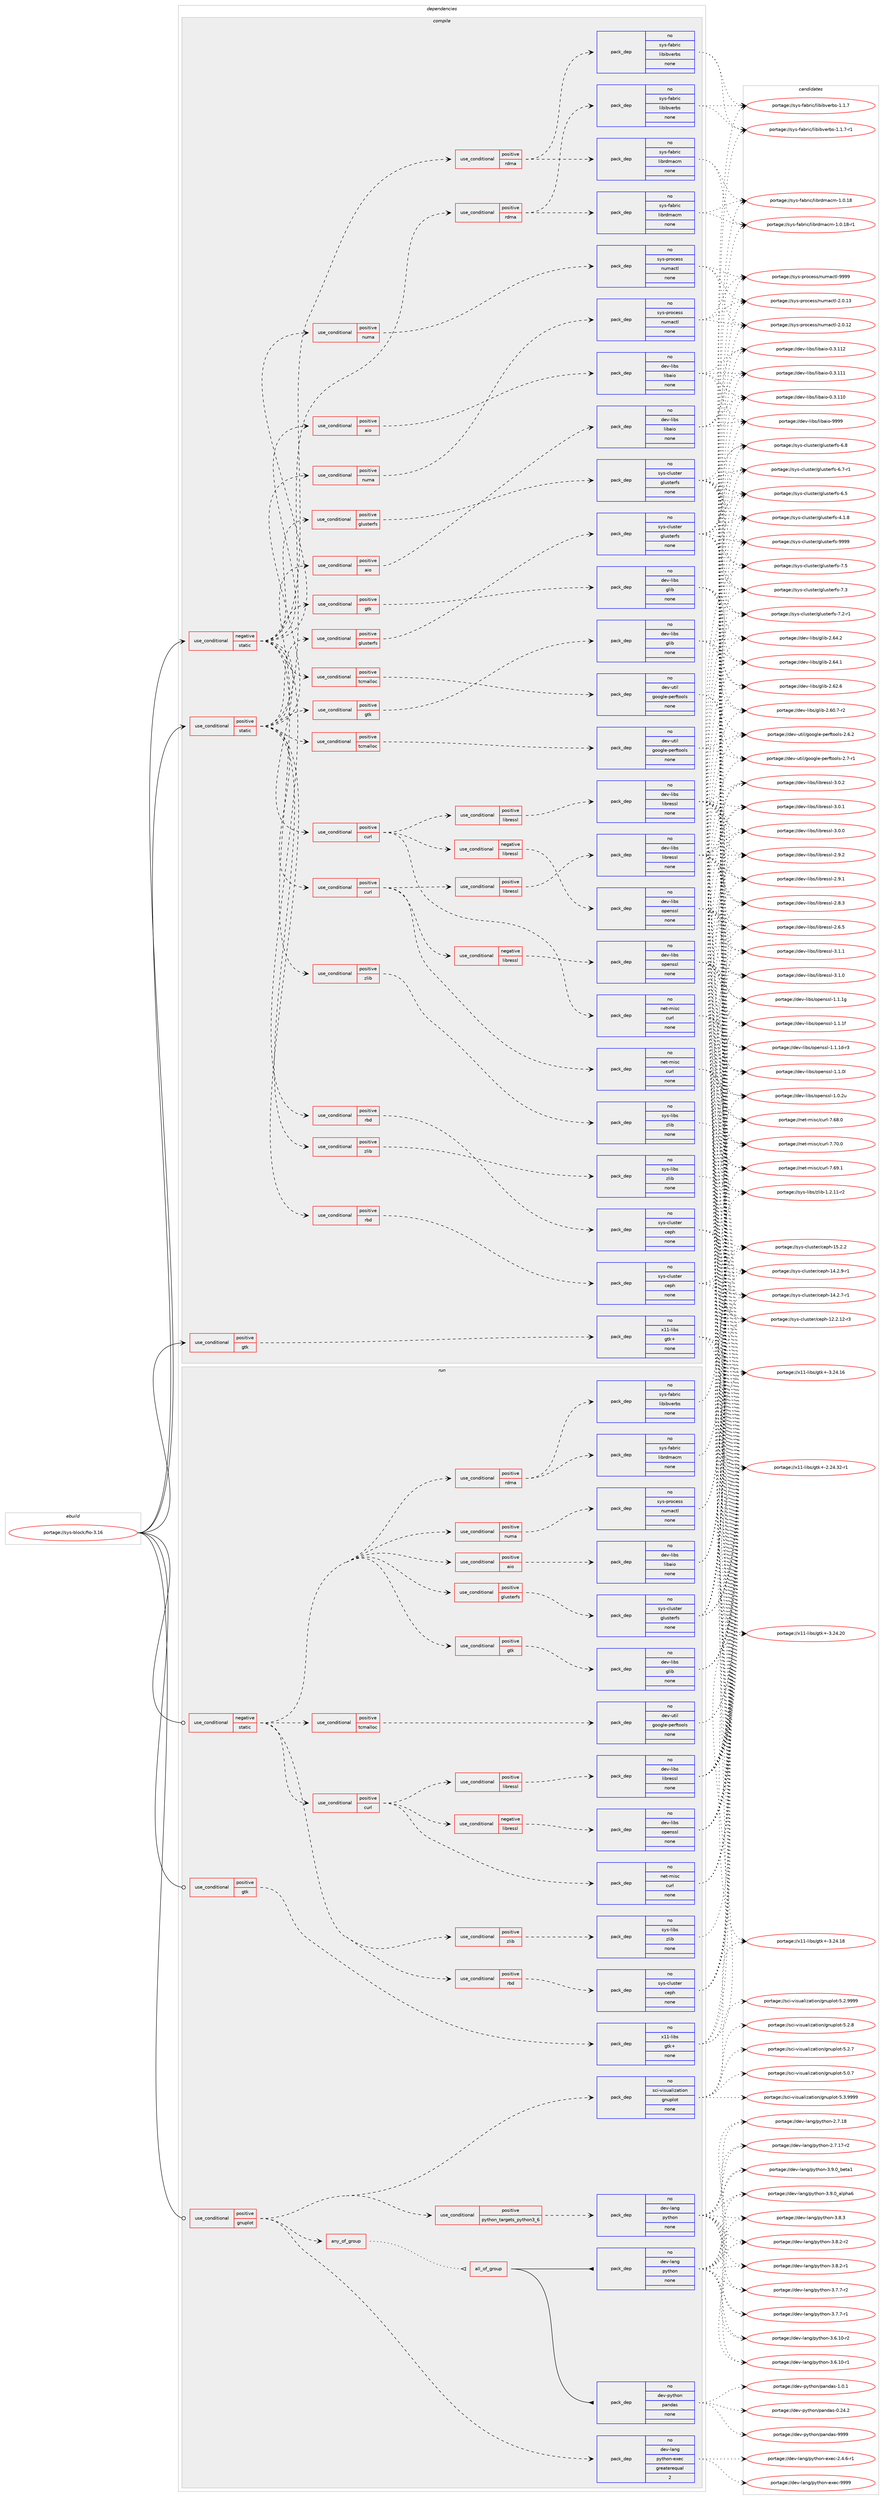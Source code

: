 digraph prolog {

# *************
# Graph options
# *************

newrank=true;
concentrate=true;
compound=true;
graph [rankdir=LR,fontname=Helvetica,fontsize=10,ranksep=1.5];#, ranksep=2.5, nodesep=0.2];
edge  [arrowhead=vee];
node  [fontname=Helvetica,fontsize=10];

# **********
# The ebuild
# **********

subgraph cluster_leftcol {
color=gray;
rank=same;
label=<<i>ebuild</i>>;
id [label="portage://sys-block/fio-3.16", color=red, width=4, href="../sys-block/fio-3.16.svg"];
}

# ****************
# The dependencies
# ****************

subgraph cluster_midcol {
color=gray;
label=<<i>dependencies</i>>;
subgraph cluster_compile {
fillcolor="#eeeeee";
style=filled;
label=<<i>compile</i>>;
subgraph cond1042 {
dependency5140 [label=<<TABLE BORDER="0" CELLBORDER="1" CELLSPACING="0" CELLPADDING="4"><TR><TD ROWSPAN="3" CELLPADDING="10">use_conditional</TD></TR><TR><TD>negative</TD></TR><TR><TD>static</TD></TR></TABLE>>, shape=none, color=red];
subgraph cond1043 {
dependency5141 [label=<<TABLE BORDER="0" CELLBORDER="1" CELLSPACING="0" CELLPADDING="4"><TR><TD ROWSPAN="3" CELLPADDING="10">use_conditional</TD></TR><TR><TD>positive</TD></TR><TR><TD>aio</TD></TR></TABLE>>, shape=none, color=red];
subgraph pack4004 {
dependency5142 [label=<<TABLE BORDER="0" CELLBORDER="1" CELLSPACING="0" CELLPADDING="4" WIDTH="220"><TR><TD ROWSPAN="6" CELLPADDING="30">pack_dep</TD></TR><TR><TD WIDTH="110">no</TD></TR><TR><TD>dev-libs</TD></TR><TR><TD>libaio</TD></TR><TR><TD>none</TD></TR><TR><TD></TD></TR></TABLE>>, shape=none, color=blue];
}
dependency5141:e -> dependency5142:w [weight=20,style="dashed",arrowhead="vee"];
}
dependency5140:e -> dependency5141:w [weight=20,style="dashed",arrowhead="vee"];
subgraph cond1044 {
dependency5143 [label=<<TABLE BORDER="0" CELLBORDER="1" CELLSPACING="0" CELLPADDING="4"><TR><TD ROWSPAN="3" CELLPADDING="10">use_conditional</TD></TR><TR><TD>positive</TD></TR><TR><TD>curl</TD></TR></TABLE>>, shape=none, color=red];
subgraph pack4005 {
dependency5144 [label=<<TABLE BORDER="0" CELLBORDER="1" CELLSPACING="0" CELLPADDING="4" WIDTH="220"><TR><TD ROWSPAN="6" CELLPADDING="30">pack_dep</TD></TR><TR><TD WIDTH="110">no</TD></TR><TR><TD>net-misc</TD></TR><TR><TD>curl</TD></TR><TR><TD>none</TD></TR><TR><TD></TD></TR></TABLE>>, shape=none, color=blue];
}
dependency5143:e -> dependency5144:w [weight=20,style="dashed",arrowhead="vee"];
subgraph cond1045 {
dependency5145 [label=<<TABLE BORDER="0" CELLBORDER="1" CELLSPACING="0" CELLPADDING="4"><TR><TD ROWSPAN="3" CELLPADDING="10">use_conditional</TD></TR><TR><TD>negative</TD></TR><TR><TD>libressl</TD></TR></TABLE>>, shape=none, color=red];
subgraph pack4006 {
dependency5146 [label=<<TABLE BORDER="0" CELLBORDER="1" CELLSPACING="0" CELLPADDING="4" WIDTH="220"><TR><TD ROWSPAN="6" CELLPADDING="30">pack_dep</TD></TR><TR><TD WIDTH="110">no</TD></TR><TR><TD>dev-libs</TD></TR><TR><TD>openssl</TD></TR><TR><TD>none</TD></TR><TR><TD></TD></TR></TABLE>>, shape=none, color=blue];
}
dependency5145:e -> dependency5146:w [weight=20,style="dashed",arrowhead="vee"];
}
dependency5143:e -> dependency5145:w [weight=20,style="dashed",arrowhead="vee"];
subgraph cond1046 {
dependency5147 [label=<<TABLE BORDER="0" CELLBORDER="1" CELLSPACING="0" CELLPADDING="4"><TR><TD ROWSPAN="3" CELLPADDING="10">use_conditional</TD></TR><TR><TD>positive</TD></TR><TR><TD>libressl</TD></TR></TABLE>>, shape=none, color=red];
subgraph pack4007 {
dependency5148 [label=<<TABLE BORDER="0" CELLBORDER="1" CELLSPACING="0" CELLPADDING="4" WIDTH="220"><TR><TD ROWSPAN="6" CELLPADDING="30">pack_dep</TD></TR><TR><TD WIDTH="110">no</TD></TR><TR><TD>dev-libs</TD></TR><TR><TD>libressl</TD></TR><TR><TD>none</TD></TR><TR><TD></TD></TR></TABLE>>, shape=none, color=blue];
}
dependency5147:e -> dependency5148:w [weight=20,style="dashed",arrowhead="vee"];
}
dependency5143:e -> dependency5147:w [weight=20,style="dashed",arrowhead="vee"];
}
dependency5140:e -> dependency5143:w [weight=20,style="dashed",arrowhead="vee"];
subgraph cond1047 {
dependency5149 [label=<<TABLE BORDER="0" CELLBORDER="1" CELLSPACING="0" CELLPADDING="4"><TR><TD ROWSPAN="3" CELLPADDING="10">use_conditional</TD></TR><TR><TD>positive</TD></TR><TR><TD>glusterfs</TD></TR></TABLE>>, shape=none, color=red];
subgraph pack4008 {
dependency5150 [label=<<TABLE BORDER="0" CELLBORDER="1" CELLSPACING="0" CELLPADDING="4" WIDTH="220"><TR><TD ROWSPAN="6" CELLPADDING="30">pack_dep</TD></TR><TR><TD WIDTH="110">no</TD></TR><TR><TD>sys-cluster</TD></TR><TR><TD>glusterfs</TD></TR><TR><TD>none</TD></TR><TR><TD></TD></TR></TABLE>>, shape=none, color=blue];
}
dependency5149:e -> dependency5150:w [weight=20,style="dashed",arrowhead="vee"];
}
dependency5140:e -> dependency5149:w [weight=20,style="dashed",arrowhead="vee"];
subgraph cond1048 {
dependency5151 [label=<<TABLE BORDER="0" CELLBORDER="1" CELLSPACING="0" CELLPADDING="4"><TR><TD ROWSPAN="3" CELLPADDING="10">use_conditional</TD></TR><TR><TD>positive</TD></TR><TR><TD>gtk</TD></TR></TABLE>>, shape=none, color=red];
subgraph pack4009 {
dependency5152 [label=<<TABLE BORDER="0" CELLBORDER="1" CELLSPACING="0" CELLPADDING="4" WIDTH="220"><TR><TD ROWSPAN="6" CELLPADDING="30">pack_dep</TD></TR><TR><TD WIDTH="110">no</TD></TR><TR><TD>dev-libs</TD></TR><TR><TD>glib</TD></TR><TR><TD>none</TD></TR><TR><TD></TD></TR></TABLE>>, shape=none, color=blue];
}
dependency5151:e -> dependency5152:w [weight=20,style="dashed",arrowhead="vee"];
}
dependency5140:e -> dependency5151:w [weight=20,style="dashed",arrowhead="vee"];
subgraph cond1049 {
dependency5153 [label=<<TABLE BORDER="0" CELLBORDER="1" CELLSPACING="0" CELLPADDING="4"><TR><TD ROWSPAN="3" CELLPADDING="10">use_conditional</TD></TR><TR><TD>positive</TD></TR><TR><TD>numa</TD></TR></TABLE>>, shape=none, color=red];
subgraph pack4010 {
dependency5154 [label=<<TABLE BORDER="0" CELLBORDER="1" CELLSPACING="0" CELLPADDING="4" WIDTH="220"><TR><TD ROWSPAN="6" CELLPADDING="30">pack_dep</TD></TR><TR><TD WIDTH="110">no</TD></TR><TR><TD>sys-process</TD></TR><TR><TD>numactl</TD></TR><TR><TD>none</TD></TR><TR><TD></TD></TR></TABLE>>, shape=none, color=blue];
}
dependency5153:e -> dependency5154:w [weight=20,style="dashed",arrowhead="vee"];
}
dependency5140:e -> dependency5153:w [weight=20,style="dashed",arrowhead="vee"];
subgraph cond1050 {
dependency5155 [label=<<TABLE BORDER="0" CELLBORDER="1" CELLSPACING="0" CELLPADDING="4"><TR><TD ROWSPAN="3" CELLPADDING="10">use_conditional</TD></TR><TR><TD>positive</TD></TR><TR><TD>rbd</TD></TR></TABLE>>, shape=none, color=red];
subgraph pack4011 {
dependency5156 [label=<<TABLE BORDER="0" CELLBORDER="1" CELLSPACING="0" CELLPADDING="4" WIDTH="220"><TR><TD ROWSPAN="6" CELLPADDING="30">pack_dep</TD></TR><TR><TD WIDTH="110">no</TD></TR><TR><TD>sys-cluster</TD></TR><TR><TD>ceph</TD></TR><TR><TD>none</TD></TR><TR><TD></TD></TR></TABLE>>, shape=none, color=blue];
}
dependency5155:e -> dependency5156:w [weight=20,style="dashed",arrowhead="vee"];
}
dependency5140:e -> dependency5155:w [weight=20,style="dashed",arrowhead="vee"];
subgraph cond1051 {
dependency5157 [label=<<TABLE BORDER="0" CELLBORDER="1" CELLSPACING="0" CELLPADDING="4"><TR><TD ROWSPAN="3" CELLPADDING="10">use_conditional</TD></TR><TR><TD>positive</TD></TR><TR><TD>rdma</TD></TR></TABLE>>, shape=none, color=red];
subgraph pack4012 {
dependency5158 [label=<<TABLE BORDER="0" CELLBORDER="1" CELLSPACING="0" CELLPADDING="4" WIDTH="220"><TR><TD ROWSPAN="6" CELLPADDING="30">pack_dep</TD></TR><TR><TD WIDTH="110">no</TD></TR><TR><TD>sys-fabric</TD></TR><TR><TD>libibverbs</TD></TR><TR><TD>none</TD></TR><TR><TD></TD></TR></TABLE>>, shape=none, color=blue];
}
dependency5157:e -> dependency5158:w [weight=20,style="dashed",arrowhead="vee"];
subgraph pack4013 {
dependency5159 [label=<<TABLE BORDER="0" CELLBORDER="1" CELLSPACING="0" CELLPADDING="4" WIDTH="220"><TR><TD ROWSPAN="6" CELLPADDING="30">pack_dep</TD></TR><TR><TD WIDTH="110">no</TD></TR><TR><TD>sys-fabric</TD></TR><TR><TD>librdmacm</TD></TR><TR><TD>none</TD></TR><TR><TD></TD></TR></TABLE>>, shape=none, color=blue];
}
dependency5157:e -> dependency5159:w [weight=20,style="dashed",arrowhead="vee"];
}
dependency5140:e -> dependency5157:w [weight=20,style="dashed",arrowhead="vee"];
subgraph cond1052 {
dependency5160 [label=<<TABLE BORDER="0" CELLBORDER="1" CELLSPACING="0" CELLPADDING="4"><TR><TD ROWSPAN="3" CELLPADDING="10">use_conditional</TD></TR><TR><TD>positive</TD></TR><TR><TD>tcmalloc</TD></TR></TABLE>>, shape=none, color=red];
subgraph pack4014 {
dependency5161 [label=<<TABLE BORDER="0" CELLBORDER="1" CELLSPACING="0" CELLPADDING="4" WIDTH="220"><TR><TD ROWSPAN="6" CELLPADDING="30">pack_dep</TD></TR><TR><TD WIDTH="110">no</TD></TR><TR><TD>dev-util</TD></TR><TR><TD>google-perftools</TD></TR><TR><TD>none</TD></TR><TR><TD></TD></TR></TABLE>>, shape=none, color=blue];
}
dependency5160:e -> dependency5161:w [weight=20,style="dashed",arrowhead="vee"];
}
dependency5140:e -> dependency5160:w [weight=20,style="dashed",arrowhead="vee"];
subgraph cond1053 {
dependency5162 [label=<<TABLE BORDER="0" CELLBORDER="1" CELLSPACING="0" CELLPADDING="4"><TR><TD ROWSPAN="3" CELLPADDING="10">use_conditional</TD></TR><TR><TD>positive</TD></TR><TR><TD>zlib</TD></TR></TABLE>>, shape=none, color=red];
subgraph pack4015 {
dependency5163 [label=<<TABLE BORDER="0" CELLBORDER="1" CELLSPACING="0" CELLPADDING="4" WIDTH="220"><TR><TD ROWSPAN="6" CELLPADDING="30">pack_dep</TD></TR><TR><TD WIDTH="110">no</TD></TR><TR><TD>sys-libs</TD></TR><TR><TD>zlib</TD></TR><TR><TD>none</TD></TR><TR><TD></TD></TR></TABLE>>, shape=none, color=blue];
}
dependency5162:e -> dependency5163:w [weight=20,style="dashed",arrowhead="vee"];
}
dependency5140:e -> dependency5162:w [weight=20,style="dashed",arrowhead="vee"];
}
id:e -> dependency5140:w [weight=20,style="solid",arrowhead="vee"];
subgraph cond1054 {
dependency5164 [label=<<TABLE BORDER="0" CELLBORDER="1" CELLSPACING="0" CELLPADDING="4"><TR><TD ROWSPAN="3" CELLPADDING="10">use_conditional</TD></TR><TR><TD>positive</TD></TR><TR><TD>gtk</TD></TR></TABLE>>, shape=none, color=red];
subgraph pack4016 {
dependency5165 [label=<<TABLE BORDER="0" CELLBORDER="1" CELLSPACING="0" CELLPADDING="4" WIDTH="220"><TR><TD ROWSPAN="6" CELLPADDING="30">pack_dep</TD></TR><TR><TD WIDTH="110">no</TD></TR><TR><TD>x11-libs</TD></TR><TR><TD>gtk+</TD></TR><TR><TD>none</TD></TR><TR><TD></TD></TR></TABLE>>, shape=none, color=blue];
}
dependency5164:e -> dependency5165:w [weight=20,style="dashed",arrowhead="vee"];
}
id:e -> dependency5164:w [weight=20,style="solid",arrowhead="vee"];
subgraph cond1055 {
dependency5166 [label=<<TABLE BORDER="0" CELLBORDER="1" CELLSPACING="0" CELLPADDING="4"><TR><TD ROWSPAN="3" CELLPADDING="10">use_conditional</TD></TR><TR><TD>positive</TD></TR><TR><TD>static</TD></TR></TABLE>>, shape=none, color=red];
subgraph cond1056 {
dependency5167 [label=<<TABLE BORDER="0" CELLBORDER="1" CELLSPACING="0" CELLPADDING="4"><TR><TD ROWSPAN="3" CELLPADDING="10">use_conditional</TD></TR><TR><TD>positive</TD></TR><TR><TD>aio</TD></TR></TABLE>>, shape=none, color=red];
subgraph pack4017 {
dependency5168 [label=<<TABLE BORDER="0" CELLBORDER="1" CELLSPACING="0" CELLPADDING="4" WIDTH="220"><TR><TD ROWSPAN="6" CELLPADDING="30">pack_dep</TD></TR><TR><TD WIDTH="110">no</TD></TR><TR><TD>dev-libs</TD></TR><TR><TD>libaio</TD></TR><TR><TD>none</TD></TR><TR><TD></TD></TR></TABLE>>, shape=none, color=blue];
}
dependency5167:e -> dependency5168:w [weight=20,style="dashed",arrowhead="vee"];
}
dependency5166:e -> dependency5167:w [weight=20,style="dashed",arrowhead="vee"];
subgraph cond1057 {
dependency5169 [label=<<TABLE BORDER="0" CELLBORDER="1" CELLSPACING="0" CELLPADDING="4"><TR><TD ROWSPAN="3" CELLPADDING="10">use_conditional</TD></TR><TR><TD>positive</TD></TR><TR><TD>curl</TD></TR></TABLE>>, shape=none, color=red];
subgraph pack4018 {
dependency5170 [label=<<TABLE BORDER="0" CELLBORDER="1" CELLSPACING="0" CELLPADDING="4" WIDTH="220"><TR><TD ROWSPAN="6" CELLPADDING="30">pack_dep</TD></TR><TR><TD WIDTH="110">no</TD></TR><TR><TD>net-misc</TD></TR><TR><TD>curl</TD></TR><TR><TD>none</TD></TR><TR><TD></TD></TR></TABLE>>, shape=none, color=blue];
}
dependency5169:e -> dependency5170:w [weight=20,style="dashed",arrowhead="vee"];
subgraph cond1058 {
dependency5171 [label=<<TABLE BORDER="0" CELLBORDER="1" CELLSPACING="0" CELLPADDING="4"><TR><TD ROWSPAN="3" CELLPADDING="10">use_conditional</TD></TR><TR><TD>negative</TD></TR><TR><TD>libressl</TD></TR></TABLE>>, shape=none, color=red];
subgraph pack4019 {
dependency5172 [label=<<TABLE BORDER="0" CELLBORDER="1" CELLSPACING="0" CELLPADDING="4" WIDTH="220"><TR><TD ROWSPAN="6" CELLPADDING="30">pack_dep</TD></TR><TR><TD WIDTH="110">no</TD></TR><TR><TD>dev-libs</TD></TR><TR><TD>openssl</TD></TR><TR><TD>none</TD></TR><TR><TD></TD></TR></TABLE>>, shape=none, color=blue];
}
dependency5171:e -> dependency5172:w [weight=20,style="dashed",arrowhead="vee"];
}
dependency5169:e -> dependency5171:w [weight=20,style="dashed",arrowhead="vee"];
subgraph cond1059 {
dependency5173 [label=<<TABLE BORDER="0" CELLBORDER="1" CELLSPACING="0" CELLPADDING="4"><TR><TD ROWSPAN="3" CELLPADDING="10">use_conditional</TD></TR><TR><TD>positive</TD></TR><TR><TD>libressl</TD></TR></TABLE>>, shape=none, color=red];
subgraph pack4020 {
dependency5174 [label=<<TABLE BORDER="0" CELLBORDER="1" CELLSPACING="0" CELLPADDING="4" WIDTH="220"><TR><TD ROWSPAN="6" CELLPADDING="30">pack_dep</TD></TR><TR><TD WIDTH="110">no</TD></TR><TR><TD>dev-libs</TD></TR><TR><TD>libressl</TD></TR><TR><TD>none</TD></TR><TR><TD></TD></TR></TABLE>>, shape=none, color=blue];
}
dependency5173:e -> dependency5174:w [weight=20,style="dashed",arrowhead="vee"];
}
dependency5169:e -> dependency5173:w [weight=20,style="dashed",arrowhead="vee"];
}
dependency5166:e -> dependency5169:w [weight=20,style="dashed",arrowhead="vee"];
subgraph cond1060 {
dependency5175 [label=<<TABLE BORDER="0" CELLBORDER="1" CELLSPACING="0" CELLPADDING="4"><TR><TD ROWSPAN="3" CELLPADDING="10">use_conditional</TD></TR><TR><TD>positive</TD></TR><TR><TD>glusterfs</TD></TR></TABLE>>, shape=none, color=red];
subgraph pack4021 {
dependency5176 [label=<<TABLE BORDER="0" CELLBORDER="1" CELLSPACING="0" CELLPADDING="4" WIDTH="220"><TR><TD ROWSPAN="6" CELLPADDING="30">pack_dep</TD></TR><TR><TD WIDTH="110">no</TD></TR><TR><TD>sys-cluster</TD></TR><TR><TD>glusterfs</TD></TR><TR><TD>none</TD></TR><TR><TD></TD></TR></TABLE>>, shape=none, color=blue];
}
dependency5175:e -> dependency5176:w [weight=20,style="dashed",arrowhead="vee"];
}
dependency5166:e -> dependency5175:w [weight=20,style="dashed",arrowhead="vee"];
subgraph cond1061 {
dependency5177 [label=<<TABLE BORDER="0" CELLBORDER="1" CELLSPACING="0" CELLPADDING="4"><TR><TD ROWSPAN="3" CELLPADDING="10">use_conditional</TD></TR><TR><TD>positive</TD></TR><TR><TD>gtk</TD></TR></TABLE>>, shape=none, color=red];
subgraph pack4022 {
dependency5178 [label=<<TABLE BORDER="0" CELLBORDER="1" CELLSPACING="0" CELLPADDING="4" WIDTH="220"><TR><TD ROWSPAN="6" CELLPADDING="30">pack_dep</TD></TR><TR><TD WIDTH="110">no</TD></TR><TR><TD>dev-libs</TD></TR><TR><TD>glib</TD></TR><TR><TD>none</TD></TR><TR><TD></TD></TR></TABLE>>, shape=none, color=blue];
}
dependency5177:e -> dependency5178:w [weight=20,style="dashed",arrowhead="vee"];
}
dependency5166:e -> dependency5177:w [weight=20,style="dashed",arrowhead="vee"];
subgraph cond1062 {
dependency5179 [label=<<TABLE BORDER="0" CELLBORDER="1" CELLSPACING="0" CELLPADDING="4"><TR><TD ROWSPAN="3" CELLPADDING="10">use_conditional</TD></TR><TR><TD>positive</TD></TR><TR><TD>numa</TD></TR></TABLE>>, shape=none, color=red];
subgraph pack4023 {
dependency5180 [label=<<TABLE BORDER="0" CELLBORDER="1" CELLSPACING="0" CELLPADDING="4" WIDTH="220"><TR><TD ROWSPAN="6" CELLPADDING="30">pack_dep</TD></TR><TR><TD WIDTH="110">no</TD></TR><TR><TD>sys-process</TD></TR><TR><TD>numactl</TD></TR><TR><TD>none</TD></TR><TR><TD></TD></TR></TABLE>>, shape=none, color=blue];
}
dependency5179:e -> dependency5180:w [weight=20,style="dashed",arrowhead="vee"];
}
dependency5166:e -> dependency5179:w [weight=20,style="dashed",arrowhead="vee"];
subgraph cond1063 {
dependency5181 [label=<<TABLE BORDER="0" CELLBORDER="1" CELLSPACING="0" CELLPADDING="4"><TR><TD ROWSPAN="3" CELLPADDING="10">use_conditional</TD></TR><TR><TD>positive</TD></TR><TR><TD>rbd</TD></TR></TABLE>>, shape=none, color=red];
subgraph pack4024 {
dependency5182 [label=<<TABLE BORDER="0" CELLBORDER="1" CELLSPACING="0" CELLPADDING="4" WIDTH="220"><TR><TD ROWSPAN="6" CELLPADDING="30">pack_dep</TD></TR><TR><TD WIDTH="110">no</TD></TR><TR><TD>sys-cluster</TD></TR><TR><TD>ceph</TD></TR><TR><TD>none</TD></TR><TR><TD></TD></TR></TABLE>>, shape=none, color=blue];
}
dependency5181:e -> dependency5182:w [weight=20,style="dashed",arrowhead="vee"];
}
dependency5166:e -> dependency5181:w [weight=20,style="dashed",arrowhead="vee"];
subgraph cond1064 {
dependency5183 [label=<<TABLE BORDER="0" CELLBORDER="1" CELLSPACING="0" CELLPADDING="4"><TR><TD ROWSPAN="3" CELLPADDING="10">use_conditional</TD></TR><TR><TD>positive</TD></TR><TR><TD>rdma</TD></TR></TABLE>>, shape=none, color=red];
subgraph pack4025 {
dependency5184 [label=<<TABLE BORDER="0" CELLBORDER="1" CELLSPACING="0" CELLPADDING="4" WIDTH="220"><TR><TD ROWSPAN="6" CELLPADDING="30">pack_dep</TD></TR><TR><TD WIDTH="110">no</TD></TR><TR><TD>sys-fabric</TD></TR><TR><TD>libibverbs</TD></TR><TR><TD>none</TD></TR><TR><TD></TD></TR></TABLE>>, shape=none, color=blue];
}
dependency5183:e -> dependency5184:w [weight=20,style="dashed",arrowhead="vee"];
subgraph pack4026 {
dependency5185 [label=<<TABLE BORDER="0" CELLBORDER="1" CELLSPACING="0" CELLPADDING="4" WIDTH="220"><TR><TD ROWSPAN="6" CELLPADDING="30">pack_dep</TD></TR><TR><TD WIDTH="110">no</TD></TR><TR><TD>sys-fabric</TD></TR><TR><TD>librdmacm</TD></TR><TR><TD>none</TD></TR><TR><TD></TD></TR></TABLE>>, shape=none, color=blue];
}
dependency5183:e -> dependency5185:w [weight=20,style="dashed",arrowhead="vee"];
}
dependency5166:e -> dependency5183:w [weight=20,style="dashed",arrowhead="vee"];
subgraph cond1065 {
dependency5186 [label=<<TABLE BORDER="0" CELLBORDER="1" CELLSPACING="0" CELLPADDING="4"><TR><TD ROWSPAN="3" CELLPADDING="10">use_conditional</TD></TR><TR><TD>positive</TD></TR><TR><TD>tcmalloc</TD></TR></TABLE>>, shape=none, color=red];
subgraph pack4027 {
dependency5187 [label=<<TABLE BORDER="0" CELLBORDER="1" CELLSPACING="0" CELLPADDING="4" WIDTH="220"><TR><TD ROWSPAN="6" CELLPADDING="30">pack_dep</TD></TR><TR><TD WIDTH="110">no</TD></TR><TR><TD>dev-util</TD></TR><TR><TD>google-perftools</TD></TR><TR><TD>none</TD></TR><TR><TD></TD></TR></TABLE>>, shape=none, color=blue];
}
dependency5186:e -> dependency5187:w [weight=20,style="dashed",arrowhead="vee"];
}
dependency5166:e -> dependency5186:w [weight=20,style="dashed",arrowhead="vee"];
subgraph cond1066 {
dependency5188 [label=<<TABLE BORDER="0" CELLBORDER="1" CELLSPACING="0" CELLPADDING="4"><TR><TD ROWSPAN="3" CELLPADDING="10">use_conditional</TD></TR><TR><TD>positive</TD></TR><TR><TD>zlib</TD></TR></TABLE>>, shape=none, color=red];
subgraph pack4028 {
dependency5189 [label=<<TABLE BORDER="0" CELLBORDER="1" CELLSPACING="0" CELLPADDING="4" WIDTH="220"><TR><TD ROWSPAN="6" CELLPADDING="30">pack_dep</TD></TR><TR><TD WIDTH="110">no</TD></TR><TR><TD>sys-libs</TD></TR><TR><TD>zlib</TD></TR><TR><TD>none</TD></TR><TR><TD></TD></TR></TABLE>>, shape=none, color=blue];
}
dependency5188:e -> dependency5189:w [weight=20,style="dashed",arrowhead="vee"];
}
dependency5166:e -> dependency5188:w [weight=20,style="dashed",arrowhead="vee"];
}
id:e -> dependency5166:w [weight=20,style="solid",arrowhead="vee"];
}
subgraph cluster_compileandrun {
fillcolor="#eeeeee";
style=filled;
label=<<i>compile and run</i>>;
}
subgraph cluster_run {
fillcolor="#eeeeee";
style=filled;
label=<<i>run</i>>;
subgraph cond1067 {
dependency5190 [label=<<TABLE BORDER="0" CELLBORDER="1" CELLSPACING="0" CELLPADDING="4"><TR><TD ROWSPAN="3" CELLPADDING="10">use_conditional</TD></TR><TR><TD>negative</TD></TR><TR><TD>static</TD></TR></TABLE>>, shape=none, color=red];
subgraph cond1068 {
dependency5191 [label=<<TABLE BORDER="0" CELLBORDER="1" CELLSPACING="0" CELLPADDING="4"><TR><TD ROWSPAN="3" CELLPADDING="10">use_conditional</TD></TR><TR><TD>positive</TD></TR><TR><TD>aio</TD></TR></TABLE>>, shape=none, color=red];
subgraph pack4029 {
dependency5192 [label=<<TABLE BORDER="0" CELLBORDER="1" CELLSPACING="0" CELLPADDING="4" WIDTH="220"><TR><TD ROWSPAN="6" CELLPADDING="30">pack_dep</TD></TR><TR><TD WIDTH="110">no</TD></TR><TR><TD>dev-libs</TD></TR><TR><TD>libaio</TD></TR><TR><TD>none</TD></TR><TR><TD></TD></TR></TABLE>>, shape=none, color=blue];
}
dependency5191:e -> dependency5192:w [weight=20,style="dashed",arrowhead="vee"];
}
dependency5190:e -> dependency5191:w [weight=20,style="dashed",arrowhead="vee"];
subgraph cond1069 {
dependency5193 [label=<<TABLE BORDER="0" CELLBORDER="1" CELLSPACING="0" CELLPADDING="4"><TR><TD ROWSPAN="3" CELLPADDING="10">use_conditional</TD></TR><TR><TD>positive</TD></TR><TR><TD>curl</TD></TR></TABLE>>, shape=none, color=red];
subgraph pack4030 {
dependency5194 [label=<<TABLE BORDER="0" CELLBORDER="1" CELLSPACING="0" CELLPADDING="4" WIDTH="220"><TR><TD ROWSPAN="6" CELLPADDING="30">pack_dep</TD></TR><TR><TD WIDTH="110">no</TD></TR><TR><TD>net-misc</TD></TR><TR><TD>curl</TD></TR><TR><TD>none</TD></TR><TR><TD></TD></TR></TABLE>>, shape=none, color=blue];
}
dependency5193:e -> dependency5194:w [weight=20,style="dashed",arrowhead="vee"];
subgraph cond1070 {
dependency5195 [label=<<TABLE BORDER="0" CELLBORDER="1" CELLSPACING="0" CELLPADDING="4"><TR><TD ROWSPAN="3" CELLPADDING="10">use_conditional</TD></TR><TR><TD>negative</TD></TR><TR><TD>libressl</TD></TR></TABLE>>, shape=none, color=red];
subgraph pack4031 {
dependency5196 [label=<<TABLE BORDER="0" CELLBORDER="1" CELLSPACING="0" CELLPADDING="4" WIDTH="220"><TR><TD ROWSPAN="6" CELLPADDING="30">pack_dep</TD></TR><TR><TD WIDTH="110">no</TD></TR><TR><TD>dev-libs</TD></TR><TR><TD>openssl</TD></TR><TR><TD>none</TD></TR><TR><TD></TD></TR></TABLE>>, shape=none, color=blue];
}
dependency5195:e -> dependency5196:w [weight=20,style="dashed",arrowhead="vee"];
}
dependency5193:e -> dependency5195:w [weight=20,style="dashed",arrowhead="vee"];
subgraph cond1071 {
dependency5197 [label=<<TABLE BORDER="0" CELLBORDER="1" CELLSPACING="0" CELLPADDING="4"><TR><TD ROWSPAN="3" CELLPADDING="10">use_conditional</TD></TR><TR><TD>positive</TD></TR><TR><TD>libressl</TD></TR></TABLE>>, shape=none, color=red];
subgraph pack4032 {
dependency5198 [label=<<TABLE BORDER="0" CELLBORDER="1" CELLSPACING="0" CELLPADDING="4" WIDTH="220"><TR><TD ROWSPAN="6" CELLPADDING="30">pack_dep</TD></TR><TR><TD WIDTH="110">no</TD></TR><TR><TD>dev-libs</TD></TR><TR><TD>libressl</TD></TR><TR><TD>none</TD></TR><TR><TD></TD></TR></TABLE>>, shape=none, color=blue];
}
dependency5197:e -> dependency5198:w [weight=20,style="dashed",arrowhead="vee"];
}
dependency5193:e -> dependency5197:w [weight=20,style="dashed",arrowhead="vee"];
}
dependency5190:e -> dependency5193:w [weight=20,style="dashed",arrowhead="vee"];
subgraph cond1072 {
dependency5199 [label=<<TABLE BORDER="0" CELLBORDER="1" CELLSPACING="0" CELLPADDING="4"><TR><TD ROWSPAN="3" CELLPADDING="10">use_conditional</TD></TR><TR><TD>positive</TD></TR><TR><TD>glusterfs</TD></TR></TABLE>>, shape=none, color=red];
subgraph pack4033 {
dependency5200 [label=<<TABLE BORDER="0" CELLBORDER="1" CELLSPACING="0" CELLPADDING="4" WIDTH="220"><TR><TD ROWSPAN="6" CELLPADDING="30">pack_dep</TD></TR><TR><TD WIDTH="110">no</TD></TR><TR><TD>sys-cluster</TD></TR><TR><TD>glusterfs</TD></TR><TR><TD>none</TD></TR><TR><TD></TD></TR></TABLE>>, shape=none, color=blue];
}
dependency5199:e -> dependency5200:w [weight=20,style="dashed",arrowhead="vee"];
}
dependency5190:e -> dependency5199:w [weight=20,style="dashed",arrowhead="vee"];
subgraph cond1073 {
dependency5201 [label=<<TABLE BORDER="0" CELLBORDER="1" CELLSPACING="0" CELLPADDING="4"><TR><TD ROWSPAN="3" CELLPADDING="10">use_conditional</TD></TR><TR><TD>positive</TD></TR><TR><TD>gtk</TD></TR></TABLE>>, shape=none, color=red];
subgraph pack4034 {
dependency5202 [label=<<TABLE BORDER="0" CELLBORDER="1" CELLSPACING="0" CELLPADDING="4" WIDTH="220"><TR><TD ROWSPAN="6" CELLPADDING="30">pack_dep</TD></TR><TR><TD WIDTH="110">no</TD></TR><TR><TD>dev-libs</TD></TR><TR><TD>glib</TD></TR><TR><TD>none</TD></TR><TR><TD></TD></TR></TABLE>>, shape=none, color=blue];
}
dependency5201:e -> dependency5202:w [weight=20,style="dashed",arrowhead="vee"];
}
dependency5190:e -> dependency5201:w [weight=20,style="dashed",arrowhead="vee"];
subgraph cond1074 {
dependency5203 [label=<<TABLE BORDER="0" CELLBORDER="1" CELLSPACING="0" CELLPADDING="4"><TR><TD ROWSPAN="3" CELLPADDING="10">use_conditional</TD></TR><TR><TD>positive</TD></TR><TR><TD>numa</TD></TR></TABLE>>, shape=none, color=red];
subgraph pack4035 {
dependency5204 [label=<<TABLE BORDER="0" CELLBORDER="1" CELLSPACING="0" CELLPADDING="4" WIDTH="220"><TR><TD ROWSPAN="6" CELLPADDING="30">pack_dep</TD></TR><TR><TD WIDTH="110">no</TD></TR><TR><TD>sys-process</TD></TR><TR><TD>numactl</TD></TR><TR><TD>none</TD></TR><TR><TD></TD></TR></TABLE>>, shape=none, color=blue];
}
dependency5203:e -> dependency5204:w [weight=20,style="dashed",arrowhead="vee"];
}
dependency5190:e -> dependency5203:w [weight=20,style="dashed",arrowhead="vee"];
subgraph cond1075 {
dependency5205 [label=<<TABLE BORDER="0" CELLBORDER="1" CELLSPACING="0" CELLPADDING="4"><TR><TD ROWSPAN="3" CELLPADDING="10">use_conditional</TD></TR><TR><TD>positive</TD></TR><TR><TD>rbd</TD></TR></TABLE>>, shape=none, color=red];
subgraph pack4036 {
dependency5206 [label=<<TABLE BORDER="0" CELLBORDER="1" CELLSPACING="0" CELLPADDING="4" WIDTH="220"><TR><TD ROWSPAN="6" CELLPADDING="30">pack_dep</TD></TR><TR><TD WIDTH="110">no</TD></TR><TR><TD>sys-cluster</TD></TR><TR><TD>ceph</TD></TR><TR><TD>none</TD></TR><TR><TD></TD></TR></TABLE>>, shape=none, color=blue];
}
dependency5205:e -> dependency5206:w [weight=20,style="dashed",arrowhead="vee"];
}
dependency5190:e -> dependency5205:w [weight=20,style="dashed",arrowhead="vee"];
subgraph cond1076 {
dependency5207 [label=<<TABLE BORDER="0" CELLBORDER="1" CELLSPACING="0" CELLPADDING="4"><TR><TD ROWSPAN="3" CELLPADDING="10">use_conditional</TD></TR><TR><TD>positive</TD></TR><TR><TD>rdma</TD></TR></TABLE>>, shape=none, color=red];
subgraph pack4037 {
dependency5208 [label=<<TABLE BORDER="0" CELLBORDER="1" CELLSPACING="0" CELLPADDING="4" WIDTH="220"><TR><TD ROWSPAN="6" CELLPADDING="30">pack_dep</TD></TR><TR><TD WIDTH="110">no</TD></TR><TR><TD>sys-fabric</TD></TR><TR><TD>libibverbs</TD></TR><TR><TD>none</TD></TR><TR><TD></TD></TR></TABLE>>, shape=none, color=blue];
}
dependency5207:e -> dependency5208:w [weight=20,style="dashed",arrowhead="vee"];
subgraph pack4038 {
dependency5209 [label=<<TABLE BORDER="0" CELLBORDER="1" CELLSPACING="0" CELLPADDING="4" WIDTH="220"><TR><TD ROWSPAN="6" CELLPADDING="30">pack_dep</TD></TR><TR><TD WIDTH="110">no</TD></TR><TR><TD>sys-fabric</TD></TR><TR><TD>librdmacm</TD></TR><TR><TD>none</TD></TR><TR><TD></TD></TR></TABLE>>, shape=none, color=blue];
}
dependency5207:e -> dependency5209:w [weight=20,style="dashed",arrowhead="vee"];
}
dependency5190:e -> dependency5207:w [weight=20,style="dashed",arrowhead="vee"];
subgraph cond1077 {
dependency5210 [label=<<TABLE BORDER="0" CELLBORDER="1" CELLSPACING="0" CELLPADDING="4"><TR><TD ROWSPAN="3" CELLPADDING="10">use_conditional</TD></TR><TR><TD>positive</TD></TR><TR><TD>tcmalloc</TD></TR></TABLE>>, shape=none, color=red];
subgraph pack4039 {
dependency5211 [label=<<TABLE BORDER="0" CELLBORDER="1" CELLSPACING="0" CELLPADDING="4" WIDTH="220"><TR><TD ROWSPAN="6" CELLPADDING="30">pack_dep</TD></TR><TR><TD WIDTH="110">no</TD></TR><TR><TD>dev-util</TD></TR><TR><TD>google-perftools</TD></TR><TR><TD>none</TD></TR><TR><TD></TD></TR></TABLE>>, shape=none, color=blue];
}
dependency5210:e -> dependency5211:w [weight=20,style="dashed",arrowhead="vee"];
}
dependency5190:e -> dependency5210:w [weight=20,style="dashed",arrowhead="vee"];
subgraph cond1078 {
dependency5212 [label=<<TABLE BORDER="0" CELLBORDER="1" CELLSPACING="0" CELLPADDING="4"><TR><TD ROWSPAN="3" CELLPADDING="10">use_conditional</TD></TR><TR><TD>positive</TD></TR><TR><TD>zlib</TD></TR></TABLE>>, shape=none, color=red];
subgraph pack4040 {
dependency5213 [label=<<TABLE BORDER="0" CELLBORDER="1" CELLSPACING="0" CELLPADDING="4" WIDTH="220"><TR><TD ROWSPAN="6" CELLPADDING="30">pack_dep</TD></TR><TR><TD WIDTH="110">no</TD></TR><TR><TD>sys-libs</TD></TR><TR><TD>zlib</TD></TR><TR><TD>none</TD></TR><TR><TD></TD></TR></TABLE>>, shape=none, color=blue];
}
dependency5212:e -> dependency5213:w [weight=20,style="dashed",arrowhead="vee"];
}
dependency5190:e -> dependency5212:w [weight=20,style="dashed",arrowhead="vee"];
}
id:e -> dependency5190:w [weight=20,style="solid",arrowhead="odot"];
subgraph cond1079 {
dependency5214 [label=<<TABLE BORDER="0" CELLBORDER="1" CELLSPACING="0" CELLPADDING="4"><TR><TD ROWSPAN="3" CELLPADDING="10">use_conditional</TD></TR><TR><TD>positive</TD></TR><TR><TD>gnuplot</TD></TR></TABLE>>, shape=none, color=red];
subgraph pack4041 {
dependency5215 [label=<<TABLE BORDER="0" CELLBORDER="1" CELLSPACING="0" CELLPADDING="4" WIDTH="220"><TR><TD ROWSPAN="6" CELLPADDING="30">pack_dep</TD></TR><TR><TD WIDTH="110">no</TD></TR><TR><TD>sci-visualization</TD></TR><TR><TD>gnuplot</TD></TR><TR><TD>none</TD></TR><TR><TD></TD></TR></TABLE>>, shape=none, color=blue];
}
dependency5214:e -> dependency5215:w [weight=20,style="dashed",arrowhead="vee"];
subgraph any86 {
dependency5216 [label=<<TABLE BORDER="0" CELLBORDER="1" CELLSPACING="0" CELLPADDING="4"><TR><TD CELLPADDING="10">any_of_group</TD></TR></TABLE>>, shape=none, color=red];subgraph all11 {
dependency5217 [label=<<TABLE BORDER="0" CELLBORDER="1" CELLSPACING="0" CELLPADDING="4"><TR><TD CELLPADDING="10">all_of_group</TD></TR></TABLE>>, shape=none, color=red];subgraph pack4042 {
dependency5218 [label=<<TABLE BORDER="0" CELLBORDER="1" CELLSPACING="0" CELLPADDING="4" WIDTH="220"><TR><TD ROWSPAN="6" CELLPADDING="30">pack_dep</TD></TR><TR><TD WIDTH="110">no</TD></TR><TR><TD>dev-lang</TD></TR><TR><TD>python</TD></TR><TR><TD>none</TD></TR><TR><TD></TD></TR></TABLE>>, shape=none, color=blue];
}
dependency5217:e -> dependency5218:w [weight=20,style="solid",arrowhead="inv"];
subgraph pack4043 {
dependency5219 [label=<<TABLE BORDER="0" CELLBORDER="1" CELLSPACING="0" CELLPADDING="4" WIDTH="220"><TR><TD ROWSPAN="6" CELLPADDING="30">pack_dep</TD></TR><TR><TD WIDTH="110">no</TD></TR><TR><TD>dev-python</TD></TR><TR><TD>pandas</TD></TR><TR><TD>none</TD></TR><TR><TD></TD></TR></TABLE>>, shape=none, color=blue];
}
dependency5217:e -> dependency5219:w [weight=20,style="solid",arrowhead="inv"];
}
dependency5216:e -> dependency5217:w [weight=20,style="dotted",arrowhead="oinv"];
}
dependency5214:e -> dependency5216:w [weight=20,style="dashed",arrowhead="vee"];
subgraph cond1080 {
dependency5220 [label=<<TABLE BORDER="0" CELLBORDER="1" CELLSPACING="0" CELLPADDING="4"><TR><TD ROWSPAN="3" CELLPADDING="10">use_conditional</TD></TR><TR><TD>positive</TD></TR><TR><TD>python_targets_python3_6</TD></TR></TABLE>>, shape=none, color=red];
subgraph pack4044 {
dependency5221 [label=<<TABLE BORDER="0" CELLBORDER="1" CELLSPACING="0" CELLPADDING="4" WIDTH="220"><TR><TD ROWSPAN="6" CELLPADDING="30">pack_dep</TD></TR><TR><TD WIDTH="110">no</TD></TR><TR><TD>dev-lang</TD></TR><TR><TD>python</TD></TR><TR><TD>none</TD></TR><TR><TD></TD></TR></TABLE>>, shape=none, color=blue];
}
dependency5220:e -> dependency5221:w [weight=20,style="dashed",arrowhead="vee"];
}
dependency5214:e -> dependency5220:w [weight=20,style="dashed",arrowhead="vee"];
subgraph pack4045 {
dependency5222 [label=<<TABLE BORDER="0" CELLBORDER="1" CELLSPACING="0" CELLPADDING="4" WIDTH="220"><TR><TD ROWSPAN="6" CELLPADDING="30">pack_dep</TD></TR><TR><TD WIDTH="110">no</TD></TR><TR><TD>dev-lang</TD></TR><TR><TD>python-exec</TD></TR><TR><TD>greaterequal</TD></TR><TR><TD>2</TD></TR></TABLE>>, shape=none, color=blue];
}
dependency5214:e -> dependency5222:w [weight=20,style="dashed",arrowhead="vee"];
}
id:e -> dependency5214:w [weight=20,style="solid",arrowhead="odot"];
subgraph cond1081 {
dependency5223 [label=<<TABLE BORDER="0" CELLBORDER="1" CELLSPACING="0" CELLPADDING="4"><TR><TD ROWSPAN="3" CELLPADDING="10">use_conditional</TD></TR><TR><TD>positive</TD></TR><TR><TD>gtk</TD></TR></TABLE>>, shape=none, color=red];
subgraph pack4046 {
dependency5224 [label=<<TABLE BORDER="0" CELLBORDER="1" CELLSPACING="0" CELLPADDING="4" WIDTH="220"><TR><TD ROWSPAN="6" CELLPADDING="30">pack_dep</TD></TR><TR><TD WIDTH="110">no</TD></TR><TR><TD>x11-libs</TD></TR><TR><TD>gtk+</TD></TR><TR><TD>none</TD></TR><TR><TD></TD></TR></TABLE>>, shape=none, color=blue];
}
dependency5223:e -> dependency5224:w [weight=20,style="dashed",arrowhead="vee"];
}
id:e -> dependency5223:w [weight=20,style="solid",arrowhead="odot"];
}
}

# **************
# The candidates
# **************

subgraph cluster_choices {
rank=same;
color=gray;
label=<<i>candidates</i>>;

subgraph choice4004 {
color=black;
nodesep=1;
choice10010111845108105981154710810598971051114557575757 [label="portage://dev-libs/libaio-9999", color=red, width=4,href="../dev-libs/libaio-9999.svg"];
choice10010111845108105981154710810598971051114548465146494950 [label="portage://dev-libs/libaio-0.3.112", color=red, width=4,href="../dev-libs/libaio-0.3.112.svg"];
choice10010111845108105981154710810598971051114548465146494949 [label="portage://dev-libs/libaio-0.3.111", color=red, width=4,href="../dev-libs/libaio-0.3.111.svg"];
choice10010111845108105981154710810598971051114548465146494948 [label="portage://dev-libs/libaio-0.3.110", color=red, width=4,href="../dev-libs/libaio-0.3.110.svg"];
dependency5142:e -> choice10010111845108105981154710810598971051114557575757:w [style=dotted,weight="100"];
dependency5142:e -> choice10010111845108105981154710810598971051114548465146494950:w [style=dotted,weight="100"];
dependency5142:e -> choice10010111845108105981154710810598971051114548465146494949:w [style=dotted,weight="100"];
dependency5142:e -> choice10010111845108105981154710810598971051114548465146494948:w [style=dotted,weight="100"];
}
subgraph choice4005 {
color=black;
nodesep=1;
choice1101011164510910511599479911711410845554655484648 [label="portage://net-misc/curl-7.70.0", color=red, width=4,href="../net-misc/curl-7.70.0.svg"];
choice1101011164510910511599479911711410845554654574649 [label="portage://net-misc/curl-7.69.1", color=red, width=4,href="../net-misc/curl-7.69.1.svg"];
choice1101011164510910511599479911711410845554654564648 [label="portage://net-misc/curl-7.68.0", color=red, width=4,href="../net-misc/curl-7.68.0.svg"];
dependency5144:e -> choice1101011164510910511599479911711410845554655484648:w [style=dotted,weight="100"];
dependency5144:e -> choice1101011164510910511599479911711410845554654574649:w [style=dotted,weight="100"];
dependency5144:e -> choice1101011164510910511599479911711410845554654564648:w [style=dotted,weight="100"];
}
subgraph choice4006 {
color=black;
nodesep=1;
choice100101118451081059811547111112101110115115108454946494649103 [label="portage://dev-libs/openssl-1.1.1g", color=red, width=4,href="../dev-libs/openssl-1.1.1g.svg"];
choice100101118451081059811547111112101110115115108454946494649102 [label="portage://dev-libs/openssl-1.1.1f", color=red, width=4,href="../dev-libs/openssl-1.1.1f.svg"];
choice1001011184510810598115471111121011101151151084549464946491004511451 [label="portage://dev-libs/openssl-1.1.1d-r3", color=red, width=4,href="../dev-libs/openssl-1.1.1d-r3.svg"];
choice100101118451081059811547111112101110115115108454946494648108 [label="portage://dev-libs/openssl-1.1.0l", color=red, width=4,href="../dev-libs/openssl-1.1.0l.svg"];
choice100101118451081059811547111112101110115115108454946484650117 [label="portage://dev-libs/openssl-1.0.2u", color=red, width=4,href="../dev-libs/openssl-1.0.2u.svg"];
dependency5146:e -> choice100101118451081059811547111112101110115115108454946494649103:w [style=dotted,weight="100"];
dependency5146:e -> choice100101118451081059811547111112101110115115108454946494649102:w [style=dotted,weight="100"];
dependency5146:e -> choice1001011184510810598115471111121011101151151084549464946491004511451:w [style=dotted,weight="100"];
dependency5146:e -> choice100101118451081059811547111112101110115115108454946494648108:w [style=dotted,weight="100"];
dependency5146:e -> choice100101118451081059811547111112101110115115108454946484650117:w [style=dotted,weight="100"];
}
subgraph choice4007 {
color=black;
nodesep=1;
choice10010111845108105981154710810598114101115115108455146494649 [label="portage://dev-libs/libressl-3.1.1", color=red, width=4,href="../dev-libs/libressl-3.1.1.svg"];
choice10010111845108105981154710810598114101115115108455146494648 [label="portage://dev-libs/libressl-3.1.0", color=red, width=4,href="../dev-libs/libressl-3.1.0.svg"];
choice10010111845108105981154710810598114101115115108455146484650 [label="portage://dev-libs/libressl-3.0.2", color=red, width=4,href="../dev-libs/libressl-3.0.2.svg"];
choice10010111845108105981154710810598114101115115108455146484649 [label="portage://dev-libs/libressl-3.0.1", color=red, width=4,href="../dev-libs/libressl-3.0.1.svg"];
choice10010111845108105981154710810598114101115115108455146484648 [label="portage://dev-libs/libressl-3.0.0", color=red, width=4,href="../dev-libs/libressl-3.0.0.svg"];
choice10010111845108105981154710810598114101115115108455046574650 [label="portage://dev-libs/libressl-2.9.2", color=red, width=4,href="../dev-libs/libressl-2.9.2.svg"];
choice10010111845108105981154710810598114101115115108455046574649 [label="portage://dev-libs/libressl-2.9.1", color=red, width=4,href="../dev-libs/libressl-2.9.1.svg"];
choice10010111845108105981154710810598114101115115108455046564651 [label="portage://dev-libs/libressl-2.8.3", color=red, width=4,href="../dev-libs/libressl-2.8.3.svg"];
choice10010111845108105981154710810598114101115115108455046544653 [label="portage://dev-libs/libressl-2.6.5", color=red, width=4,href="../dev-libs/libressl-2.6.5.svg"];
dependency5148:e -> choice10010111845108105981154710810598114101115115108455146494649:w [style=dotted,weight="100"];
dependency5148:e -> choice10010111845108105981154710810598114101115115108455146494648:w [style=dotted,weight="100"];
dependency5148:e -> choice10010111845108105981154710810598114101115115108455146484650:w [style=dotted,weight="100"];
dependency5148:e -> choice10010111845108105981154710810598114101115115108455146484649:w [style=dotted,weight="100"];
dependency5148:e -> choice10010111845108105981154710810598114101115115108455146484648:w [style=dotted,weight="100"];
dependency5148:e -> choice10010111845108105981154710810598114101115115108455046574650:w [style=dotted,weight="100"];
dependency5148:e -> choice10010111845108105981154710810598114101115115108455046574649:w [style=dotted,weight="100"];
dependency5148:e -> choice10010111845108105981154710810598114101115115108455046564651:w [style=dotted,weight="100"];
dependency5148:e -> choice10010111845108105981154710810598114101115115108455046544653:w [style=dotted,weight="100"];
}
subgraph choice4008 {
color=black;
nodesep=1;
choice1151211154599108117115116101114471031081171151161011141021154557575757 [label="portage://sys-cluster/glusterfs-9999", color=red, width=4,href="../sys-cluster/glusterfs-9999.svg"];
choice11512111545991081171151161011144710310811711511610111410211545554653 [label="portage://sys-cluster/glusterfs-7.5", color=red, width=4,href="../sys-cluster/glusterfs-7.5.svg"];
choice11512111545991081171151161011144710310811711511610111410211545554651 [label="portage://sys-cluster/glusterfs-7.3", color=red, width=4,href="../sys-cluster/glusterfs-7.3.svg"];
choice115121115459910811711511610111447103108117115116101114102115455546504511449 [label="portage://sys-cluster/glusterfs-7.2-r1", color=red, width=4,href="../sys-cluster/glusterfs-7.2-r1.svg"];
choice11512111545991081171151161011144710310811711511610111410211545544656 [label="portage://sys-cluster/glusterfs-6.8", color=red, width=4,href="../sys-cluster/glusterfs-6.8.svg"];
choice115121115459910811711511610111447103108117115116101114102115455446554511449 [label="portage://sys-cluster/glusterfs-6.7-r1", color=red, width=4,href="../sys-cluster/glusterfs-6.7-r1.svg"];
choice11512111545991081171151161011144710310811711511610111410211545544653 [label="portage://sys-cluster/glusterfs-6.5", color=red, width=4,href="../sys-cluster/glusterfs-6.5.svg"];
choice115121115459910811711511610111447103108117115116101114102115455246494656 [label="portage://sys-cluster/glusterfs-4.1.8", color=red, width=4,href="../sys-cluster/glusterfs-4.1.8.svg"];
dependency5150:e -> choice1151211154599108117115116101114471031081171151161011141021154557575757:w [style=dotted,weight="100"];
dependency5150:e -> choice11512111545991081171151161011144710310811711511610111410211545554653:w [style=dotted,weight="100"];
dependency5150:e -> choice11512111545991081171151161011144710310811711511610111410211545554651:w [style=dotted,weight="100"];
dependency5150:e -> choice115121115459910811711511610111447103108117115116101114102115455546504511449:w [style=dotted,weight="100"];
dependency5150:e -> choice11512111545991081171151161011144710310811711511610111410211545544656:w [style=dotted,weight="100"];
dependency5150:e -> choice115121115459910811711511610111447103108117115116101114102115455446554511449:w [style=dotted,weight="100"];
dependency5150:e -> choice11512111545991081171151161011144710310811711511610111410211545544653:w [style=dotted,weight="100"];
dependency5150:e -> choice115121115459910811711511610111447103108117115116101114102115455246494656:w [style=dotted,weight="100"];
}
subgraph choice4009 {
color=black;
nodesep=1;
choice1001011184510810598115471031081059845504654524650 [label="portage://dev-libs/glib-2.64.2", color=red, width=4,href="../dev-libs/glib-2.64.2.svg"];
choice1001011184510810598115471031081059845504654524649 [label="portage://dev-libs/glib-2.64.1", color=red, width=4,href="../dev-libs/glib-2.64.1.svg"];
choice1001011184510810598115471031081059845504654504654 [label="portage://dev-libs/glib-2.62.6", color=red, width=4,href="../dev-libs/glib-2.62.6.svg"];
choice10010111845108105981154710310810598455046544846554511450 [label="portage://dev-libs/glib-2.60.7-r2", color=red, width=4,href="../dev-libs/glib-2.60.7-r2.svg"];
dependency5152:e -> choice1001011184510810598115471031081059845504654524650:w [style=dotted,weight="100"];
dependency5152:e -> choice1001011184510810598115471031081059845504654524649:w [style=dotted,weight="100"];
dependency5152:e -> choice1001011184510810598115471031081059845504654504654:w [style=dotted,weight="100"];
dependency5152:e -> choice10010111845108105981154710310810598455046544846554511450:w [style=dotted,weight="100"];
}
subgraph choice4010 {
color=black;
nodesep=1;
choice11512111545112114111991011151154711011710997991161084557575757 [label="portage://sys-process/numactl-9999", color=red, width=4,href="../sys-process/numactl-9999.svg"];
choice115121115451121141119910111511547110117109979911610845504648464951 [label="portage://sys-process/numactl-2.0.13", color=red, width=4,href="../sys-process/numactl-2.0.13.svg"];
choice115121115451121141119910111511547110117109979911610845504648464950 [label="portage://sys-process/numactl-2.0.12", color=red, width=4,href="../sys-process/numactl-2.0.12.svg"];
dependency5154:e -> choice11512111545112114111991011151154711011710997991161084557575757:w [style=dotted,weight="100"];
dependency5154:e -> choice115121115451121141119910111511547110117109979911610845504648464951:w [style=dotted,weight="100"];
dependency5154:e -> choice115121115451121141119910111511547110117109979911610845504648464950:w [style=dotted,weight="100"];
}
subgraph choice4011 {
color=black;
nodesep=1;
choice1151211154599108117115116101114479910111210445495346504650 [label="portage://sys-cluster/ceph-15.2.2", color=red, width=4,href="../sys-cluster/ceph-15.2.2.svg"];
choice11512111545991081171151161011144799101112104454952465046574511449 [label="portage://sys-cluster/ceph-14.2.9-r1", color=red, width=4,href="../sys-cluster/ceph-14.2.9-r1.svg"];
choice11512111545991081171151161011144799101112104454952465046554511449 [label="portage://sys-cluster/ceph-14.2.7-r1", color=red, width=4,href="../sys-cluster/ceph-14.2.7-r1.svg"];
choice1151211154599108117115116101114479910111210445495046504649504511451 [label="portage://sys-cluster/ceph-12.2.12-r3", color=red, width=4,href="../sys-cluster/ceph-12.2.12-r3.svg"];
dependency5156:e -> choice1151211154599108117115116101114479910111210445495346504650:w [style=dotted,weight="100"];
dependency5156:e -> choice11512111545991081171151161011144799101112104454952465046574511449:w [style=dotted,weight="100"];
dependency5156:e -> choice11512111545991081171151161011144799101112104454952465046554511449:w [style=dotted,weight="100"];
dependency5156:e -> choice1151211154599108117115116101114479910111210445495046504649504511451:w [style=dotted,weight="100"];
}
subgraph choice4012 {
color=black;
nodesep=1;
choice11512111545102979811410599471081059810598118101114981154549464946554511449 [label="portage://sys-fabric/libibverbs-1.1.7-r1", color=red, width=4,href="../sys-fabric/libibverbs-1.1.7-r1.svg"];
choice1151211154510297981141059947108105981059811810111498115454946494655 [label="portage://sys-fabric/libibverbs-1.1.7", color=red, width=4,href="../sys-fabric/libibverbs-1.1.7.svg"];
dependency5158:e -> choice11512111545102979811410599471081059810598118101114981154549464946554511449:w [style=dotted,weight="100"];
dependency5158:e -> choice1151211154510297981141059947108105981059811810111498115454946494655:w [style=dotted,weight="100"];
}
subgraph choice4013 {
color=black;
nodesep=1;
choice1151211154510297981141059947108105981141001099799109454946484649564511449 [label="portage://sys-fabric/librdmacm-1.0.18-r1", color=red, width=4,href="../sys-fabric/librdmacm-1.0.18-r1.svg"];
choice115121115451029798114105994710810598114100109979910945494648464956 [label="portage://sys-fabric/librdmacm-1.0.18", color=red, width=4,href="../sys-fabric/librdmacm-1.0.18.svg"];
dependency5159:e -> choice1151211154510297981141059947108105981141001099799109454946484649564511449:w [style=dotted,weight="100"];
dependency5159:e -> choice115121115451029798114105994710810598114100109979910945494648464956:w [style=dotted,weight="100"];
}
subgraph choice4014 {
color=black;
nodesep=1;
choice100101118451171161051084710311111110310810145112101114102116111111108115455046554511449 [label="portage://dev-util/google-perftools-2.7-r1", color=red, width=4,href="../dev-util/google-perftools-2.7-r1.svg"];
choice100101118451171161051084710311111110310810145112101114102116111111108115455046544650 [label="portage://dev-util/google-perftools-2.6.2", color=red, width=4,href="../dev-util/google-perftools-2.6.2.svg"];
dependency5161:e -> choice100101118451171161051084710311111110310810145112101114102116111111108115455046554511449:w [style=dotted,weight="100"];
dependency5161:e -> choice100101118451171161051084710311111110310810145112101114102116111111108115455046544650:w [style=dotted,weight="100"];
}
subgraph choice4015 {
color=black;
nodesep=1;
choice11512111545108105981154712210810598454946504649494511450 [label="portage://sys-libs/zlib-1.2.11-r2", color=red, width=4,href="../sys-libs/zlib-1.2.11-r2.svg"];
dependency5163:e -> choice11512111545108105981154712210810598454946504649494511450:w [style=dotted,weight="100"];
}
subgraph choice4016 {
color=black;
nodesep=1;
choice1204949451081059811547103116107434551465052465048 [label="portage://x11-libs/gtk+-3.24.20", color=red, width=4,href="../x11-libs/gtk+-3.24.20.svg"];
choice1204949451081059811547103116107434551465052464956 [label="portage://x11-libs/gtk+-3.24.18", color=red, width=4,href="../x11-libs/gtk+-3.24.18.svg"];
choice1204949451081059811547103116107434551465052464954 [label="portage://x11-libs/gtk+-3.24.16", color=red, width=4,href="../x11-libs/gtk+-3.24.16.svg"];
choice12049494510810598115471031161074345504650524651504511449 [label="portage://x11-libs/gtk+-2.24.32-r1", color=red, width=4,href="../x11-libs/gtk+-2.24.32-r1.svg"];
dependency5165:e -> choice1204949451081059811547103116107434551465052465048:w [style=dotted,weight="100"];
dependency5165:e -> choice1204949451081059811547103116107434551465052464956:w [style=dotted,weight="100"];
dependency5165:e -> choice1204949451081059811547103116107434551465052464954:w [style=dotted,weight="100"];
dependency5165:e -> choice12049494510810598115471031161074345504650524651504511449:w [style=dotted,weight="100"];
}
subgraph choice4017 {
color=black;
nodesep=1;
choice10010111845108105981154710810598971051114557575757 [label="portage://dev-libs/libaio-9999", color=red, width=4,href="../dev-libs/libaio-9999.svg"];
choice10010111845108105981154710810598971051114548465146494950 [label="portage://dev-libs/libaio-0.3.112", color=red, width=4,href="../dev-libs/libaio-0.3.112.svg"];
choice10010111845108105981154710810598971051114548465146494949 [label="portage://dev-libs/libaio-0.3.111", color=red, width=4,href="../dev-libs/libaio-0.3.111.svg"];
choice10010111845108105981154710810598971051114548465146494948 [label="portage://dev-libs/libaio-0.3.110", color=red, width=4,href="../dev-libs/libaio-0.3.110.svg"];
dependency5168:e -> choice10010111845108105981154710810598971051114557575757:w [style=dotted,weight="100"];
dependency5168:e -> choice10010111845108105981154710810598971051114548465146494950:w [style=dotted,weight="100"];
dependency5168:e -> choice10010111845108105981154710810598971051114548465146494949:w [style=dotted,weight="100"];
dependency5168:e -> choice10010111845108105981154710810598971051114548465146494948:w [style=dotted,weight="100"];
}
subgraph choice4018 {
color=black;
nodesep=1;
choice1101011164510910511599479911711410845554655484648 [label="portage://net-misc/curl-7.70.0", color=red, width=4,href="../net-misc/curl-7.70.0.svg"];
choice1101011164510910511599479911711410845554654574649 [label="portage://net-misc/curl-7.69.1", color=red, width=4,href="../net-misc/curl-7.69.1.svg"];
choice1101011164510910511599479911711410845554654564648 [label="portage://net-misc/curl-7.68.0", color=red, width=4,href="../net-misc/curl-7.68.0.svg"];
dependency5170:e -> choice1101011164510910511599479911711410845554655484648:w [style=dotted,weight="100"];
dependency5170:e -> choice1101011164510910511599479911711410845554654574649:w [style=dotted,weight="100"];
dependency5170:e -> choice1101011164510910511599479911711410845554654564648:w [style=dotted,weight="100"];
}
subgraph choice4019 {
color=black;
nodesep=1;
choice100101118451081059811547111112101110115115108454946494649103 [label="portage://dev-libs/openssl-1.1.1g", color=red, width=4,href="../dev-libs/openssl-1.1.1g.svg"];
choice100101118451081059811547111112101110115115108454946494649102 [label="portage://dev-libs/openssl-1.1.1f", color=red, width=4,href="../dev-libs/openssl-1.1.1f.svg"];
choice1001011184510810598115471111121011101151151084549464946491004511451 [label="portage://dev-libs/openssl-1.1.1d-r3", color=red, width=4,href="../dev-libs/openssl-1.1.1d-r3.svg"];
choice100101118451081059811547111112101110115115108454946494648108 [label="portage://dev-libs/openssl-1.1.0l", color=red, width=4,href="../dev-libs/openssl-1.1.0l.svg"];
choice100101118451081059811547111112101110115115108454946484650117 [label="portage://dev-libs/openssl-1.0.2u", color=red, width=4,href="../dev-libs/openssl-1.0.2u.svg"];
dependency5172:e -> choice100101118451081059811547111112101110115115108454946494649103:w [style=dotted,weight="100"];
dependency5172:e -> choice100101118451081059811547111112101110115115108454946494649102:w [style=dotted,weight="100"];
dependency5172:e -> choice1001011184510810598115471111121011101151151084549464946491004511451:w [style=dotted,weight="100"];
dependency5172:e -> choice100101118451081059811547111112101110115115108454946494648108:w [style=dotted,weight="100"];
dependency5172:e -> choice100101118451081059811547111112101110115115108454946484650117:w [style=dotted,weight="100"];
}
subgraph choice4020 {
color=black;
nodesep=1;
choice10010111845108105981154710810598114101115115108455146494649 [label="portage://dev-libs/libressl-3.1.1", color=red, width=4,href="../dev-libs/libressl-3.1.1.svg"];
choice10010111845108105981154710810598114101115115108455146494648 [label="portage://dev-libs/libressl-3.1.0", color=red, width=4,href="../dev-libs/libressl-3.1.0.svg"];
choice10010111845108105981154710810598114101115115108455146484650 [label="portage://dev-libs/libressl-3.0.2", color=red, width=4,href="../dev-libs/libressl-3.0.2.svg"];
choice10010111845108105981154710810598114101115115108455146484649 [label="portage://dev-libs/libressl-3.0.1", color=red, width=4,href="../dev-libs/libressl-3.0.1.svg"];
choice10010111845108105981154710810598114101115115108455146484648 [label="portage://dev-libs/libressl-3.0.0", color=red, width=4,href="../dev-libs/libressl-3.0.0.svg"];
choice10010111845108105981154710810598114101115115108455046574650 [label="portage://dev-libs/libressl-2.9.2", color=red, width=4,href="../dev-libs/libressl-2.9.2.svg"];
choice10010111845108105981154710810598114101115115108455046574649 [label="portage://dev-libs/libressl-2.9.1", color=red, width=4,href="../dev-libs/libressl-2.9.1.svg"];
choice10010111845108105981154710810598114101115115108455046564651 [label="portage://dev-libs/libressl-2.8.3", color=red, width=4,href="../dev-libs/libressl-2.8.3.svg"];
choice10010111845108105981154710810598114101115115108455046544653 [label="portage://dev-libs/libressl-2.6.5", color=red, width=4,href="../dev-libs/libressl-2.6.5.svg"];
dependency5174:e -> choice10010111845108105981154710810598114101115115108455146494649:w [style=dotted,weight="100"];
dependency5174:e -> choice10010111845108105981154710810598114101115115108455146494648:w [style=dotted,weight="100"];
dependency5174:e -> choice10010111845108105981154710810598114101115115108455146484650:w [style=dotted,weight="100"];
dependency5174:e -> choice10010111845108105981154710810598114101115115108455146484649:w [style=dotted,weight="100"];
dependency5174:e -> choice10010111845108105981154710810598114101115115108455146484648:w [style=dotted,weight="100"];
dependency5174:e -> choice10010111845108105981154710810598114101115115108455046574650:w [style=dotted,weight="100"];
dependency5174:e -> choice10010111845108105981154710810598114101115115108455046574649:w [style=dotted,weight="100"];
dependency5174:e -> choice10010111845108105981154710810598114101115115108455046564651:w [style=dotted,weight="100"];
dependency5174:e -> choice10010111845108105981154710810598114101115115108455046544653:w [style=dotted,weight="100"];
}
subgraph choice4021 {
color=black;
nodesep=1;
choice1151211154599108117115116101114471031081171151161011141021154557575757 [label="portage://sys-cluster/glusterfs-9999", color=red, width=4,href="../sys-cluster/glusterfs-9999.svg"];
choice11512111545991081171151161011144710310811711511610111410211545554653 [label="portage://sys-cluster/glusterfs-7.5", color=red, width=4,href="../sys-cluster/glusterfs-7.5.svg"];
choice11512111545991081171151161011144710310811711511610111410211545554651 [label="portage://sys-cluster/glusterfs-7.3", color=red, width=4,href="../sys-cluster/glusterfs-7.3.svg"];
choice115121115459910811711511610111447103108117115116101114102115455546504511449 [label="portage://sys-cluster/glusterfs-7.2-r1", color=red, width=4,href="../sys-cluster/glusterfs-7.2-r1.svg"];
choice11512111545991081171151161011144710310811711511610111410211545544656 [label="portage://sys-cluster/glusterfs-6.8", color=red, width=4,href="../sys-cluster/glusterfs-6.8.svg"];
choice115121115459910811711511610111447103108117115116101114102115455446554511449 [label="portage://sys-cluster/glusterfs-6.7-r1", color=red, width=4,href="../sys-cluster/glusterfs-6.7-r1.svg"];
choice11512111545991081171151161011144710310811711511610111410211545544653 [label="portage://sys-cluster/glusterfs-6.5", color=red, width=4,href="../sys-cluster/glusterfs-6.5.svg"];
choice115121115459910811711511610111447103108117115116101114102115455246494656 [label="portage://sys-cluster/glusterfs-4.1.8", color=red, width=4,href="../sys-cluster/glusterfs-4.1.8.svg"];
dependency5176:e -> choice1151211154599108117115116101114471031081171151161011141021154557575757:w [style=dotted,weight="100"];
dependency5176:e -> choice11512111545991081171151161011144710310811711511610111410211545554653:w [style=dotted,weight="100"];
dependency5176:e -> choice11512111545991081171151161011144710310811711511610111410211545554651:w [style=dotted,weight="100"];
dependency5176:e -> choice115121115459910811711511610111447103108117115116101114102115455546504511449:w [style=dotted,weight="100"];
dependency5176:e -> choice11512111545991081171151161011144710310811711511610111410211545544656:w [style=dotted,weight="100"];
dependency5176:e -> choice115121115459910811711511610111447103108117115116101114102115455446554511449:w [style=dotted,weight="100"];
dependency5176:e -> choice11512111545991081171151161011144710310811711511610111410211545544653:w [style=dotted,weight="100"];
dependency5176:e -> choice115121115459910811711511610111447103108117115116101114102115455246494656:w [style=dotted,weight="100"];
}
subgraph choice4022 {
color=black;
nodesep=1;
choice1001011184510810598115471031081059845504654524650 [label="portage://dev-libs/glib-2.64.2", color=red, width=4,href="../dev-libs/glib-2.64.2.svg"];
choice1001011184510810598115471031081059845504654524649 [label="portage://dev-libs/glib-2.64.1", color=red, width=4,href="../dev-libs/glib-2.64.1.svg"];
choice1001011184510810598115471031081059845504654504654 [label="portage://dev-libs/glib-2.62.6", color=red, width=4,href="../dev-libs/glib-2.62.6.svg"];
choice10010111845108105981154710310810598455046544846554511450 [label="portage://dev-libs/glib-2.60.7-r2", color=red, width=4,href="../dev-libs/glib-2.60.7-r2.svg"];
dependency5178:e -> choice1001011184510810598115471031081059845504654524650:w [style=dotted,weight="100"];
dependency5178:e -> choice1001011184510810598115471031081059845504654524649:w [style=dotted,weight="100"];
dependency5178:e -> choice1001011184510810598115471031081059845504654504654:w [style=dotted,weight="100"];
dependency5178:e -> choice10010111845108105981154710310810598455046544846554511450:w [style=dotted,weight="100"];
}
subgraph choice4023 {
color=black;
nodesep=1;
choice11512111545112114111991011151154711011710997991161084557575757 [label="portage://sys-process/numactl-9999", color=red, width=4,href="../sys-process/numactl-9999.svg"];
choice115121115451121141119910111511547110117109979911610845504648464951 [label="portage://sys-process/numactl-2.0.13", color=red, width=4,href="../sys-process/numactl-2.0.13.svg"];
choice115121115451121141119910111511547110117109979911610845504648464950 [label="portage://sys-process/numactl-2.0.12", color=red, width=4,href="../sys-process/numactl-2.0.12.svg"];
dependency5180:e -> choice11512111545112114111991011151154711011710997991161084557575757:w [style=dotted,weight="100"];
dependency5180:e -> choice115121115451121141119910111511547110117109979911610845504648464951:w [style=dotted,weight="100"];
dependency5180:e -> choice115121115451121141119910111511547110117109979911610845504648464950:w [style=dotted,weight="100"];
}
subgraph choice4024 {
color=black;
nodesep=1;
choice1151211154599108117115116101114479910111210445495346504650 [label="portage://sys-cluster/ceph-15.2.2", color=red, width=4,href="../sys-cluster/ceph-15.2.2.svg"];
choice11512111545991081171151161011144799101112104454952465046574511449 [label="portage://sys-cluster/ceph-14.2.9-r1", color=red, width=4,href="../sys-cluster/ceph-14.2.9-r1.svg"];
choice11512111545991081171151161011144799101112104454952465046554511449 [label="portage://sys-cluster/ceph-14.2.7-r1", color=red, width=4,href="../sys-cluster/ceph-14.2.7-r1.svg"];
choice1151211154599108117115116101114479910111210445495046504649504511451 [label="portage://sys-cluster/ceph-12.2.12-r3", color=red, width=4,href="../sys-cluster/ceph-12.2.12-r3.svg"];
dependency5182:e -> choice1151211154599108117115116101114479910111210445495346504650:w [style=dotted,weight="100"];
dependency5182:e -> choice11512111545991081171151161011144799101112104454952465046574511449:w [style=dotted,weight="100"];
dependency5182:e -> choice11512111545991081171151161011144799101112104454952465046554511449:w [style=dotted,weight="100"];
dependency5182:e -> choice1151211154599108117115116101114479910111210445495046504649504511451:w [style=dotted,weight="100"];
}
subgraph choice4025 {
color=black;
nodesep=1;
choice11512111545102979811410599471081059810598118101114981154549464946554511449 [label="portage://sys-fabric/libibverbs-1.1.7-r1", color=red, width=4,href="../sys-fabric/libibverbs-1.1.7-r1.svg"];
choice1151211154510297981141059947108105981059811810111498115454946494655 [label="portage://sys-fabric/libibverbs-1.1.7", color=red, width=4,href="../sys-fabric/libibverbs-1.1.7.svg"];
dependency5184:e -> choice11512111545102979811410599471081059810598118101114981154549464946554511449:w [style=dotted,weight="100"];
dependency5184:e -> choice1151211154510297981141059947108105981059811810111498115454946494655:w [style=dotted,weight="100"];
}
subgraph choice4026 {
color=black;
nodesep=1;
choice1151211154510297981141059947108105981141001099799109454946484649564511449 [label="portage://sys-fabric/librdmacm-1.0.18-r1", color=red, width=4,href="../sys-fabric/librdmacm-1.0.18-r1.svg"];
choice115121115451029798114105994710810598114100109979910945494648464956 [label="portage://sys-fabric/librdmacm-1.0.18", color=red, width=4,href="../sys-fabric/librdmacm-1.0.18.svg"];
dependency5185:e -> choice1151211154510297981141059947108105981141001099799109454946484649564511449:w [style=dotted,weight="100"];
dependency5185:e -> choice115121115451029798114105994710810598114100109979910945494648464956:w [style=dotted,weight="100"];
}
subgraph choice4027 {
color=black;
nodesep=1;
choice100101118451171161051084710311111110310810145112101114102116111111108115455046554511449 [label="portage://dev-util/google-perftools-2.7-r1", color=red, width=4,href="../dev-util/google-perftools-2.7-r1.svg"];
choice100101118451171161051084710311111110310810145112101114102116111111108115455046544650 [label="portage://dev-util/google-perftools-2.6.2", color=red, width=4,href="../dev-util/google-perftools-2.6.2.svg"];
dependency5187:e -> choice100101118451171161051084710311111110310810145112101114102116111111108115455046554511449:w [style=dotted,weight="100"];
dependency5187:e -> choice100101118451171161051084710311111110310810145112101114102116111111108115455046544650:w [style=dotted,weight="100"];
}
subgraph choice4028 {
color=black;
nodesep=1;
choice11512111545108105981154712210810598454946504649494511450 [label="portage://sys-libs/zlib-1.2.11-r2", color=red, width=4,href="../sys-libs/zlib-1.2.11-r2.svg"];
dependency5189:e -> choice11512111545108105981154712210810598454946504649494511450:w [style=dotted,weight="100"];
}
subgraph choice4029 {
color=black;
nodesep=1;
choice10010111845108105981154710810598971051114557575757 [label="portage://dev-libs/libaio-9999", color=red, width=4,href="../dev-libs/libaio-9999.svg"];
choice10010111845108105981154710810598971051114548465146494950 [label="portage://dev-libs/libaio-0.3.112", color=red, width=4,href="../dev-libs/libaio-0.3.112.svg"];
choice10010111845108105981154710810598971051114548465146494949 [label="portage://dev-libs/libaio-0.3.111", color=red, width=4,href="../dev-libs/libaio-0.3.111.svg"];
choice10010111845108105981154710810598971051114548465146494948 [label="portage://dev-libs/libaio-0.3.110", color=red, width=4,href="../dev-libs/libaio-0.3.110.svg"];
dependency5192:e -> choice10010111845108105981154710810598971051114557575757:w [style=dotted,weight="100"];
dependency5192:e -> choice10010111845108105981154710810598971051114548465146494950:w [style=dotted,weight="100"];
dependency5192:e -> choice10010111845108105981154710810598971051114548465146494949:w [style=dotted,weight="100"];
dependency5192:e -> choice10010111845108105981154710810598971051114548465146494948:w [style=dotted,weight="100"];
}
subgraph choice4030 {
color=black;
nodesep=1;
choice1101011164510910511599479911711410845554655484648 [label="portage://net-misc/curl-7.70.0", color=red, width=4,href="../net-misc/curl-7.70.0.svg"];
choice1101011164510910511599479911711410845554654574649 [label="portage://net-misc/curl-7.69.1", color=red, width=4,href="../net-misc/curl-7.69.1.svg"];
choice1101011164510910511599479911711410845554654564648 [label="portage://net-misc/curl-7.68.0", color=red, width=4,href="../net-misc/curl-7.68.0.svg"];
dependency5194:e -> choice1101011164510910511599479911711410845554655484648:w [style=dotted,weight="100"];
dependency5194:e -> choice1101011164510910511599479911711410845554654574649:w [style=dotted,weight="100"];
dependency5194:e -> choice1101011164510910511599479911711410845554654564648:w [style=dotted,weight="100"];
}
subgraph choice4031 {
color=black;
nodesep=1;
choice100101118451081059811547111112101110115115108454946494649103 [label="portage://dev-libs/openssl-1.1.1g", color=red, width=4,href="../dev-libs/openssl-1.1.1g.svg"];
choice100101118451081059811547111112101110115115108454946494649102 [label="portage://dev-libs/openssl-1.1.1f", color=red, width=4,href="../dev-libs/openssl-1.1.1f.svg"];
choice1001011184510810598115471111121011101151151084549464946491004511451 [label="portage://dev-libs/openssl-1.1.1d-r3", color=red, width=4,href="../dev-libs/openssl-1.1.1d-r3.svg"];
choice100101118451081059811547111112101110115115108454946494648108 [label="portage://dev-libs/openssl-1.1.0l", color=red, width=4,href="../dev-libs/openssl-1.1.0l.svg"];
choice100101118451081059811547111112101110115115108454946484650117 [label="portage://dev-libs/openssl-1.0.2u", color=red, width=4,href="../dev-libs/openssl-1.0.2u.svg"];
dependency5196:e -> choice100101118451081059811547111112101110115115108454946494649103:w [style=dotted,weight="100"];
dependency5196:e -> choice100101118451081059811547111112101110115115108454946494649102:w [style=dotted,weight="100"];
dependency5196:e -> choice1001011184510810598115471111121011101151151084549464946491004511451:w [style=dotted,weight="100"];
dependency5196:e -> choice100101118451081059811547111112101110115115108454946494648108:w [style=dotted,weight="100"];
dependency5196:e -> choice100101118451081059811547111112101110115115108454946484650117:w [style=dotted,weight="100"];
}
subgraph choice4032 {
color=black;
nodesep=1;
choice10010111845108105981154710810598114101115115108455146494649 [label="portage://dev-libs/libressl-3.1.1", color=red, width=4,href="../dev-libs/libressl-3.1.1.svg"];
choice10010111845108105981154710810598114101115115108455146494648 [label="portage://dev-libs/libressl-3.1.0", color=red, width=4,href="../dev-libs/libressl-3.1.0.svg"];
choice10010111845108105981154710810598114101115115108455146484650 [label="portage://dev-libs/libressl-3.0.2", color=red, width=4,href="../dev-libs/libressl-3.0.2.svg"];
choice10010111845108105981154710810598114101115115108455146484649 [label="portage://dev-libs/libressl-3.0.1", color=red, width=4,href="../dev-libs/libressl-3.0.1.svg"];
choice10010111845108105981154710810598114101115115108455146484648 [label="portage://dev-libs/libressl-3.0.0", color=red, width=4,href="../dev-libs/libressl-3.0.0.svg"];
choice10010111845108105981154710810598114101115115108455046574650 [label="portage://dev-libs/libressl-2.9.2", color=red, width=4,href="../dev-libs/libressl-2.9.2.svg"];
choice10010111845108105981154710810598114101115115108455046574649 [label="portage://dev-libs/libressl-2.9.1", color=red, width=4,href="../dev-libs/libressl-2.9.1.svg"];
choice10010111845108105981154710810598114101115115108455046564651 [label="portage://dev-libs/libressl-2.8.3", color=red, width=4,href="../dev-libs/libressl-2.8.3.svg"];
choice10010111845108105981154710810598114101115115108455046544653 [label="portage://dev-libs/libressl-2.6.5", color=red, width=4,href="../dev-libs/libressl-2.6.5.svg"];
dependency5198:e -> choice10010111845108105981154710810598114101115115108455146494649:w [style=dotted,weight="100"];
dependency5198:e -> choice10010111845108105981154710810598114101115115108455146494648:w [style=dotted,weight="100"];
dependency5198:e -> choice10010111845108105981154710810598114101115115108455146484650:w [style=dotted,weight="100"];
dependency5198:e -> choice10010111845108105981154710810598114101115115108455146484649:w [style=dotted,weight="100"];
dependency5198:e -> choice10010111845108105981154710810598114101115115108455146484648:w [style=dotted,weight="100"];
dependency5198:e -> choice10010111845108105981154710810598114101115115108455046574650:w [style=dotted,weight="100"];
dependency5198:e -> choice10010111845108105981154710810598114101115115108455046574649:w [style=dotted,weight="100"];
dependency5198:e -> choice10010111845108105981154710810598114101115115108455046564651:w [style=dotted,weight="100"];
dependency5198:e -> choice10010111845108105981154710810598114101115115108455046544653:w [style=dotted,weight="100"];
}
subgraph choice4033 {
color=black;
nodesep=1;
choice1151211154599108117115116101114471031081171151161011141021154557575757 [label="portage://sys-cluster/glusterfs-9999", color=red, width=4,href="../sys-cluster/glusterfs-9999.svg"];
choice11512111545991081171151161011144710310811711511610111410211545554653 [label="portage://sys-cluster/glusterfs-7.5", color=red, width=4,href="../sys-cluster/glusterfs-7.5.svg"];
choice11512111545991081171151161011144710310811711511610111410211545554651 [label="portage://sys-cluster/glusterfs-7.3", color=red, width=4,href="../sys-cluster/glusterfs-7.3.svg"];
choice115121115459910811711511610111447103108117115116101114102115455546504511449 [label="portage://sys-cluster/glusterfs-7.2-r1", color=red, width=4,href="../sys-cluster/glusterfs-7.2-r1.svg"];
choice11512111545991081171151161011144710310811711511610111410211545544656 [label="portage://sys-cluster/glusterfs-6.8", color=red, width=4,href="../sys-cluster/glusterfs-6.8.svg"];
choice115121115459910811711511610111447103108117115116101114102115455446554511449 [label="portage://sys-cluster/glusterfs-6.7-r1", color=red, width=4,href="../sys-cluster/glusterfs-6.7-r1.svg"];
choice11512111545991081171151161011144710310811711511610111410211545544653 [label="portage://sys-cluster/glusterfs-6.5", color=red, width=4,href="../sys-cluster/glusterfs-6.5.svg"];
choice115121115459910811711511610111447103108117115116101114102115455246494656 [label="portage://sys-cluster/glusterfs-4.1.8", color=red, width=4,href="../sys-cluster/glusterfs-4.1.8.svg"];
dependency5200:e -> choice1151211154599108117115116101114471031081171151161011141021154557575757:w [style=dotted,weight="100"];
dependency5200:e -> choice11512111545991081171151161011144710310811711511610111410211545554653:w [style=dotted,weight="100"];
dependency5200:e -> choice11512111545991081171151161011144710310811711511610111410211545554651:w [style=dotted,weight="100"];
dependency5200:e -> choice115121115459910811711511610111447103108117115116101114102115455546504511449:w [style=dotted,weight="100"];
dependency5200:e -> choice11512111545991081171151161011144710310811711511610111410211545544656:w [style=dotted,weight="100"];
dependency5200:e -> choice115121115459910811711511610111447103108117115116101114102115455446554511449:w [style=dotted,weight="100"];
dependency5200:e -> choice11512111545991081171151161011144710310811711511610111410211545544653:w [style=dotted,weight="100"];
dependency5200:e -> choice115121115459910811711511610111447103108117115116101114102115455246494656:w [style=dotted,weight="100"];
}
subgraph choice4034 {
color=black;
nodesep=1;
choice1001011184510810598115471031081059845504654524650 [label="portage://dev-libs/glib-2.64.2", color=red, width=4,href="../dev-libs/glib-2.64.2.svg"];
choice1001011184510810598115471031081059845504654524649 [label="portage://dev-libs/glib-2.64.1", color=red, width=4,href="../dev-libs/glib-2.64.1.svg"];
choice1001011184510810598115471031081059845504654504654 [label="portage://dev-libs/glib-2.62.6", color=red, width=4,href="../dev-libs/glib-2.62.6.svg"];
choice10010111845108105981154710310810598455046544846554511450 [label="portage://dev-libs/glib-2.60.7-r2", color=red, width=4,href="../dev-libs/glib-2.60.7-r2.svg"];
dependency5202:e -> choice1001011184510810598115471031081059845504654524650:w [style=dotted,weight="100"];
dependency5202:e -> choice1001011184510810598115471031081059845504654524649:w [style=dotted,weight="100"];
dependency5202:e -> choice1001011184510810598115471031081059845504654504654:w [style=dotted,weight="100"];
dependency5202:e -> choice10010111845108105981154710310810598455046544846554511450:w [style=dotted,weight="100"];
}
subgraph choice4035 {
color=black;
nodesep=1;
choice11512111545112114111991011151154711011710997991161084557575757 [label="portage://sys-process/numactl-9999", color=red, width=4,href="../sys-process/numactl-9999.svg"];
choice115121115451121141119910111511547110117109979911610845504648464951 [label="portage://sys-process/numactl-2.0.13", color=red, width=4,href="../sys-process/numactl-2.0.13.svg"];
choice115121115451121141119910111511547110117109979911610845504648464950 [label="portage://sys-process/numactl-2.0.12", color=red, width=4,href="../sys-process/numactl-2.0.12.svg"];
dependency5204:e -> choice11512111545112114111991011151154711011710997991161084557575757:w [style=dotted,weight="100"];
dependency5204:e -> choice115121115451121141119910111511547110117109979911610845504648464951:w [style=dotted,weight="100"];
dependency5204:e -> choice115121115451121141119910111511547110117109979911610845504648464950:w [style=dotted,weight="100"];
}
subgraph choice4036 {
color=black;
nodesep=1;
choice1151211154599108117115116101114479910111210445495346504650 [label="portage://sys-cluster/ceph-15.2.2", color=red, width=4,href="../sys-cluster/ceph-15.2.2.svg"];
choice11512111545991081171151161011144799101112104454952465046574511449 [label="portage://sys-cluster/ceph-14.2.9-r1", color=red, width=4,href="../sys-cluster/ceph-14.2.9-r1.svg"];
choice11512111545991081171151161011144799101112104454952465046554511449 [label="portage://sys-cluster/ceph-14.2.7-r1", color=red, width=4,href="../sys-cluster/ceph-14.2.7-r1.svg"];
choice1151211154599108117115116101114479910111210445495046504649504511451 [label="portage://sys-cluster/ceph-12.2.12-r3", color=red, width=4,href="../sys-cluster/ceph-12.2.12-r3.svg"];
dependency5206:e -> choice1151211154599108117115116101114479910111210445495346504650:w [style=dotted,weight="100"];
dependency5206:e -> choice11512111545991081171151161011144799101112104454952465046574511449:w [style=dotted,weight="100"];
dependency5206:e -> choice11512111545991081171151161011144799101112104454952465046554511449:w [style=dotted,weight="100"];
dependency5206:e -> choice1151211154599108117115116101114479910111210445495046504649504511451:w [style=dotted,weight="100"];
}
subgraph choice4037 {
color=black;
nodesep=1;
choice11512111545102979811410599471081059810598118101114981154549464946554511449 [label="portage://sys-fabric/libibverbs-1.1.7-r1", color=red, width=4,href="../sys-fabric/libibverbs-1.1.7-r1.svg"];
choice1151211154510297981141059947108105981059811810111498115454946494655 [label="portage://sys-fabric/libibverbs-1.1.7", color=red, width=4,href="../sys-fabric/libibverbs-1.1.7.svg"];
dependency5208:e -> choice11512111545102979811410599471081059810598118101114981154549464946554511449:w [style=dotted,weight="100"];
dependency5208:e -> choice1151211154510297981141059947108105981059811810111498115454946494655:w [style=dotted,weight="100"];
}
subgraph choice4038 {
color=black;
nodesep=1;
choice1151211154510297981141059947108105981141001099799109454946484649564511449 [label="portage://sys-fabric/librdmacm-1.0.18-r1", color=red, width=4,href="../sys-fabric/librdmacm-1.0.18-r1.svg"];
choice115121115451029798114105994710810598114100109979910945494648464956 [label="portage://sys-fabric/librdmacm-1.0.18", color=red, width=4,href="../sys-fabric/librdmacm-1.0.18.svg"];
dependency5209:e -> choice1151211154510297981141059947108105981141001099799109454946484649564511449:w [style=dotted,weight="100"];
dependency5209:e -> choice115121115451029798114105994710810598114100109979910945494648464956:w [style=dotted,weight="100"];
}
subgraph choice4039 {
color=black;
nodesep=1;
choice100101118451171161051084710311111110310810145112101114102116111111108115455046554511449 [label="portage://dev-util/google-perftools-2.7-r1", color=red, width=4,href="../dev-util/google-perftools-2.7-r1.svg"];
choice100101118451171161051084710311111110310810145112101114102116111111108115455046544650 [label="portage://dev-util/google-perftools-2.6.2", color=red, width=4,href="../dev-util/google-perftools-2.6.2.svg"];
dependency5211:e -> choice100101118451171161051084710311111110310810145112101114102116111111108115455046554511449:w [style=dotted,weight="100"];
dependency5211:e -> choice100101118451171161051084710311111110310810145112101114102116111111108115455046544650:w [style=dotted,weight="100"];
}
subgraph choice4040 {
color=black;
nodesep=1;
choice11512111545108105981154712210810598454946504649494511450 [label="portage://sys-libs/zlib-1.2.11-r2", color=red, width=4,href="../sys-libs/zlib-1.2.11-r2.svg"];
dependency5213:e -> choice11512111545108105981154712210810598454946504649494511450:w [style=dotted,weight="100"];
}
subgraph choice4041 {
color=black;
nodesep=1;
choice1159910545118105115117971081051229711610511111047103110117112108111116455346514657575757 [label="portage://sci-visualization/gnuplot-5.3.9999", color=red, width=4,href="../sci-visualization/gnuplot-5.3.9999.svg"];
choice1159910545118105115117971081051229711610511111047103110117112108111116455346504657575757 [label="portage://sci-visualization/gnuplot-5.2.9999", color=red, width=4,href="../sci-visualization/gnuplot-5.2.9999.svg"];
choice1159910545118105115117971081051229711610511111047103110117112108111116455346504656 [label="portage://sci-visualization/gnuplot-5.2.8", color=red, width=4,href="../sci-visualization/gnuplot-5.2.8.svg"];
choice1159910545118105115117971081051229711610511111047103110117112108111116455346504655 [label="portage://sci-visualization/gnuplot-5.2.7", color=red, width=4,href="../sci-visualization/gnuplot-5.2.7.svg"];
choice1159910545118105115117971081051229711610511111047103110117112108111116455346484655 [label="portage://sci-visualization/gnuplot-5.0.7", color=red, width=4,href="../sci-visualization/gnuplot-5.0.7.svg"];
dependency5215:e -> choice1159910545118105115117971081051229711610511111047103110117112108111116455346514657575757:w [style=dotted,weight="100"];
dependency5215:e -> choice1159910545118105115117971081051229711610511111047103110117112108111116455346504657575757:w [style=dotted,weight="100"];
dependency5215:e -> choice1159910545118105115117971081051229711610511111047103110117112108111116455346504656:w [style=dotted,weight="100"];
dependency5215:e -> choice1159910545118105115117971081051229711610511111047103110117112108111116455346504655:w [style=dotted,weight="100"];
dependency5215:e -> choice1159910545118105115117971081051229711610511111047103110117112108111116455346484655:w [style=dotted,weight="100"];
}
subgraph choice4042 {
color=black;
nodesep=1;
choice10010111845108971101034711212111610411111045514657464895981011169749 [label="portage://dev-lang/python-3.9.0_beta1", color=red, width=4,href="../dev-lang/python-3.9.0_beta1.svg"];
choice10010111845108971101034711212111610411111045514657464895971081121049754 [label="portage://dev-lang/python-3.9.0_alpha6", color=red, width=4,href="../dev-lang/python-3.9.0_alpha6.svg"];
choice100101118451089711010347112121116104111110455146564651 [label="portage://dev-lang/python-3.8.3", color=red, width=4,href="../dev-lang/python-3.8.3.svg"];
choice1001011184510897110103471121211161041111104551465646504511450 [label="portage://dev-lang/python-3.8.2-r2", color=red, width=4,href="../dev-lang/python-3.8.2-r2.svg"];
choice1001011184510897110103471121211161041111104551465646504511449 [label="portage://dev-lang/python-3.8.2-r1", color=red, width=4,href="../dev-lang/python-3.8.2-r1.svg"];
choice1001011184510897110103471121211161041111104551465546554511450 [label="portage://dev-lang/python-3.7.7-r2", color=red, width=4,href="../dev-lang/python-3.7.7-r2.svg"];
choice1001011184510897110103471121211161041111104551465546554511449 [label="portage://dev-lang/python-3.7.7-r1", color=red, width=4,href="../dev-lang/python-3.7.7-r1.svg"];
choice100101118451089711010347112121116104111110455146544649484511450 [label="portage://dev-lang/python-3.6.10-r2", color=red, width=4,href="../dev-lang/python-3.6.10-r2.svg"];
choice100101118451089711010347112121116104111110455146544649484511449 [label="portage://dev-lang/python-3.6.10-r1", color=red, width=4,href="../dev-lang/python-3.6.10-r1.svg"];
choice10010111845108971101034711212111610411111045504655464956 [label="portage://dev-lang/python-2.7.18", color=red, width=4,href="../dev-lang/python-2.7.18.svg"];
choice100101118451089711010347112121116104111110455046554649554511450 [label="portage://dev-lang/python-2.7.17-r2", color=red, width=4,href="../dev-lang/python-2.7.17-r2.svg"];
dependency5218:e -> choice10010111845108971101034711212111610411111045514657464895981011169749:w [style=dotted,weight="100"];
dependency5218:e -> choice10010111845108971101034711212111610411111045514657464895971081121049754:w [style=dotted,weight="100"];
dependency5218:e -> choice100101118451089711010347112121116104111110455146564651:w [style=dotted,weight="100"];
dependency5218:e -> choice1001011184510897110103471121211161041111104551465646504511450:w [style=dotted,weight="100"];
dependency5218:e -> choice1001011184510897110103471121211161041111104551465646504511449:w [style=dotted,weight="100"];
dependency5218:e -> choice1001011184510897110103471121211161041111104551465546554511450:w [style=dotted,weight="100"];
dependency5218:e -> choice1001011184510897110103471121211161041111104551465546554511449:w [style=dotted,weight="100"];
dependency5218:e -> choice100101118451089711010347112121116104111110455146544649484511450:w [style=dotted,weight="100"];
dependency5218:e -> choice100101118451089711010347112121116104111110455146544649484511449:w [style=dotted,weight="100"];
dependency5218:e -> choice10010111845108971101034711212111610411111045504655464956:w [style=dotted,weight="100"];
dependency5218:e -> choice100101118451089711010347112121116104111110455046554649554511450:w [style=dotted,weight="100"];
}
subgraph choice4043 {
color=black;
nodesep=1;
choice100101118451121211161041111104711297110100971154557575757 [label="portage://dev-python/pandas-9999", color=red, width=4,href="../dev-python/pandas-9999.svg"];
choice10010111845112121116104111110471129711010097115454946484649 [label="portage://dev-python/pandas-1.0.1", color=red, width=4,href="../dev-python/pandas-1.0.1.svg"];
choice1001011184511212111610411111047112971101009711545484650524650 [label="portage://dev-python/pandas-0.24.2", color=red, width=4,href="../dev-python/pandas-0.24.2.svg"];
dependency5219:e -> choice100101118451121211161041111104711297110100971154557575757:w [style=dotted,weight="100"];
dependency5219:e -> choice10010111845112121116104111110471129711010097115454946484649:w [style=dotted,weight="100"];
dependency5219:e -> choice1001011184511212111610411111047112971101009711545484650524650:w [style=dotted,weight="100"];
}
subgraph choice4044 {
color=black;
nodesep=1;
choice10010111845108971101034711212111610411111045514657464895981011169749 [label="portage://dev-lang/python-3.9.0_beta1", color=red, width=4,href="../dev-lang/python-3.9.0_beta1.svg"];
choice10010111845108971101034711212111610411111045514657464895971081121049754 [label="portage://dev-lang/python-3.9.0_alpha6", color=red, width=4,href="../dev-lang/python-3.9.0_alpha6.svg"];
choice100101118451089711010347112121116104111110455146564651 [label="portage://dev-lang/python-3.8.3", color=red, width=4,href="../dev-lang/python-3.8.3.svg"];
choice1001011184510897110103471121211161041111104551465646504511450 [label="portage://dev-lang/python-3.8.2-r2", color=red, width=4,href="../dev-lang/python-3.8.2-r2.svg"];
choice1001011184510897110103471121211161041111104551465646504511449 [label="portage://dev-lang/python-3.8.2-r1", color=red, width=4,href="../dev-lang/python-3.8.2-r1.svg"];
choice1001011184510897110103471121211161041111104551465546554511450 [label="portage://dev-lang/python-3.7.7-r2", color=red, width=4,href="../dev-lang/python-3.7.7-r2.svg"];
choice1001011184510897110103471121211161041111104551465546554511449 [label="portage://dev-lang/python-3.7.7-r1", color=red, width=4,href="../dev-lang/python-3.7.7-r1.svg"];
choice100101118451089711010347112121116104111110455146544649484511450 [label="portage://dev-lang/python-3.6.10-r2", color=red, width=4,href="../dev-lang/python-3.6.10-r2.svg"];
choice100101118451089711010347112121116104111110455146544649484511449 [label="portage://dev-lang/python-3.6.10-r1", color=red, width=4,href="../dev-lang/python-3.6.10-r1.svg"];
choice10010111845108971101034711212111610411111045504655464956 [label="portage://dev-lang/python-2.7.18", color=red, width=4,href="../dev-lang/python-2.7.18.svg"];
choice100101118451089711010347112121116104111110455046554649554511450 [label="portage://dev-lang/python-2.7.17-r2", color=red, width=4,href="../dev-lang/python-2.7.17-r2.svg"];
dependency5221:e -> choice10010111845108971101034711212111610411111045514657464895981011169749:w [style=dotted,weight="100"];
dependency5221:e -> choice10010111845108971101034711212111610411111045514657464895971081121049754:w [style=dotted,weight="100"];
dependency5221:e -> choice100101118451089711010347112121116104111110455146564651:w [style=dotted,weight="100"];
dependency5221:e -> choice1001011184510897110103471121211161041111104551465646504511450:w [style=dotted,weight="100"];
dependency5221:e -> choice1001011184510897110103471121211161041111104551465646504511449:w [style=dotted,weight="100"];
dependency5221:e -> choice1001011184510897110103471121211161041111104551465546554511450:w [style=dotted,weight="100"];
dependency5221:e -> choice1001011184510897110103471121211161041111104551465546554511449:w [style=dotted,weight="100"];
dependency5221:e -> choice100101118451089711010347112121116104111110455146544649484511450:w [style=dotted,weight="100"];
dependency5221:e -> choice100101118451089711010347112121116104111110455146544649484511449:w [style=dotted,weight="100"];
dependency5221:e -> choice10010111845108971101034711212111610411111045504655464956:w [style=dotted,weight="100"];
dependency5221:e -> choice100101118451089711010347112121116104111110455046554649554511450:w [style=dotted,weight="100"];
}
subgraph choice4045 {
color=black;
nodesep=1;
choice10010111845108971101034711212111610411111045101120101994557575757 [label="portage://dev-lang/python-exec-9999", color=red, width=4,href="../dev-lang/python-exec-9999.svg"];
choice10010111845108971101034711212111610411111045101120101994550465246544511449 [label="portage://dev-lang/python-exec-2.4.6-r1", color=red, width=4,href="../dev-lang/python-exec-2.4.6-r1.svg"];
dependency5222:e -> choice10010111845108971101034711212111610411111045101120101994557575757:w [style=dotted,weight="100"];
dependency5222:e -> choice10010111845108971101034711212111610411111045101120101994550465246544511449:w [style=dotted,weight="100"];
}
subgraph choice4046 {
color=black;
nodesep=1;
choice1204949451081059811547103116107434551465052465048 [label="portage://x11-libs/gtk+-3.24.20", color=red, width=4,href="../x11-libs/gtk+-3.24.20.svg"];
choice1204949451081059811547103116107434551465052464956 [label="portage://x11-libs/gtk+-3.24.18", color=red, width=4,href="../x11-libs/gtk+-3.24.18.svg"];
choice1204949451081059811547103116107434551465052464954 [label="portage://x11-libs/gtk+-3.24.16", color=red, width=4,href="../x11-libs/gtk+-3.24.16.svg"];
choice12049494510810598115471031161074345504650524651504511449 [label="portage://x11-libs/gtk+-2.24.32-r1", color=red, width=4,href="../x11-libs/gtk+-2.24.32-r1.svg"];
dependency5224:e -> choice1204949451081059811547103116107434551465052465048:w [style=dotted,weight="100"];
dependency5224:e -> choice1204949451081059811547103116107434551465052464956:w [style=dotted,weight="100"];
dependency5224:e -> choice1204949451081059811547103116107434551465052464954:w [style=dotted,weight="100"];
dependency5224:e -> choice12049494510810598115471031161074345504650524651504511449:w [style=dotted,weight="100"];
}
}

}
